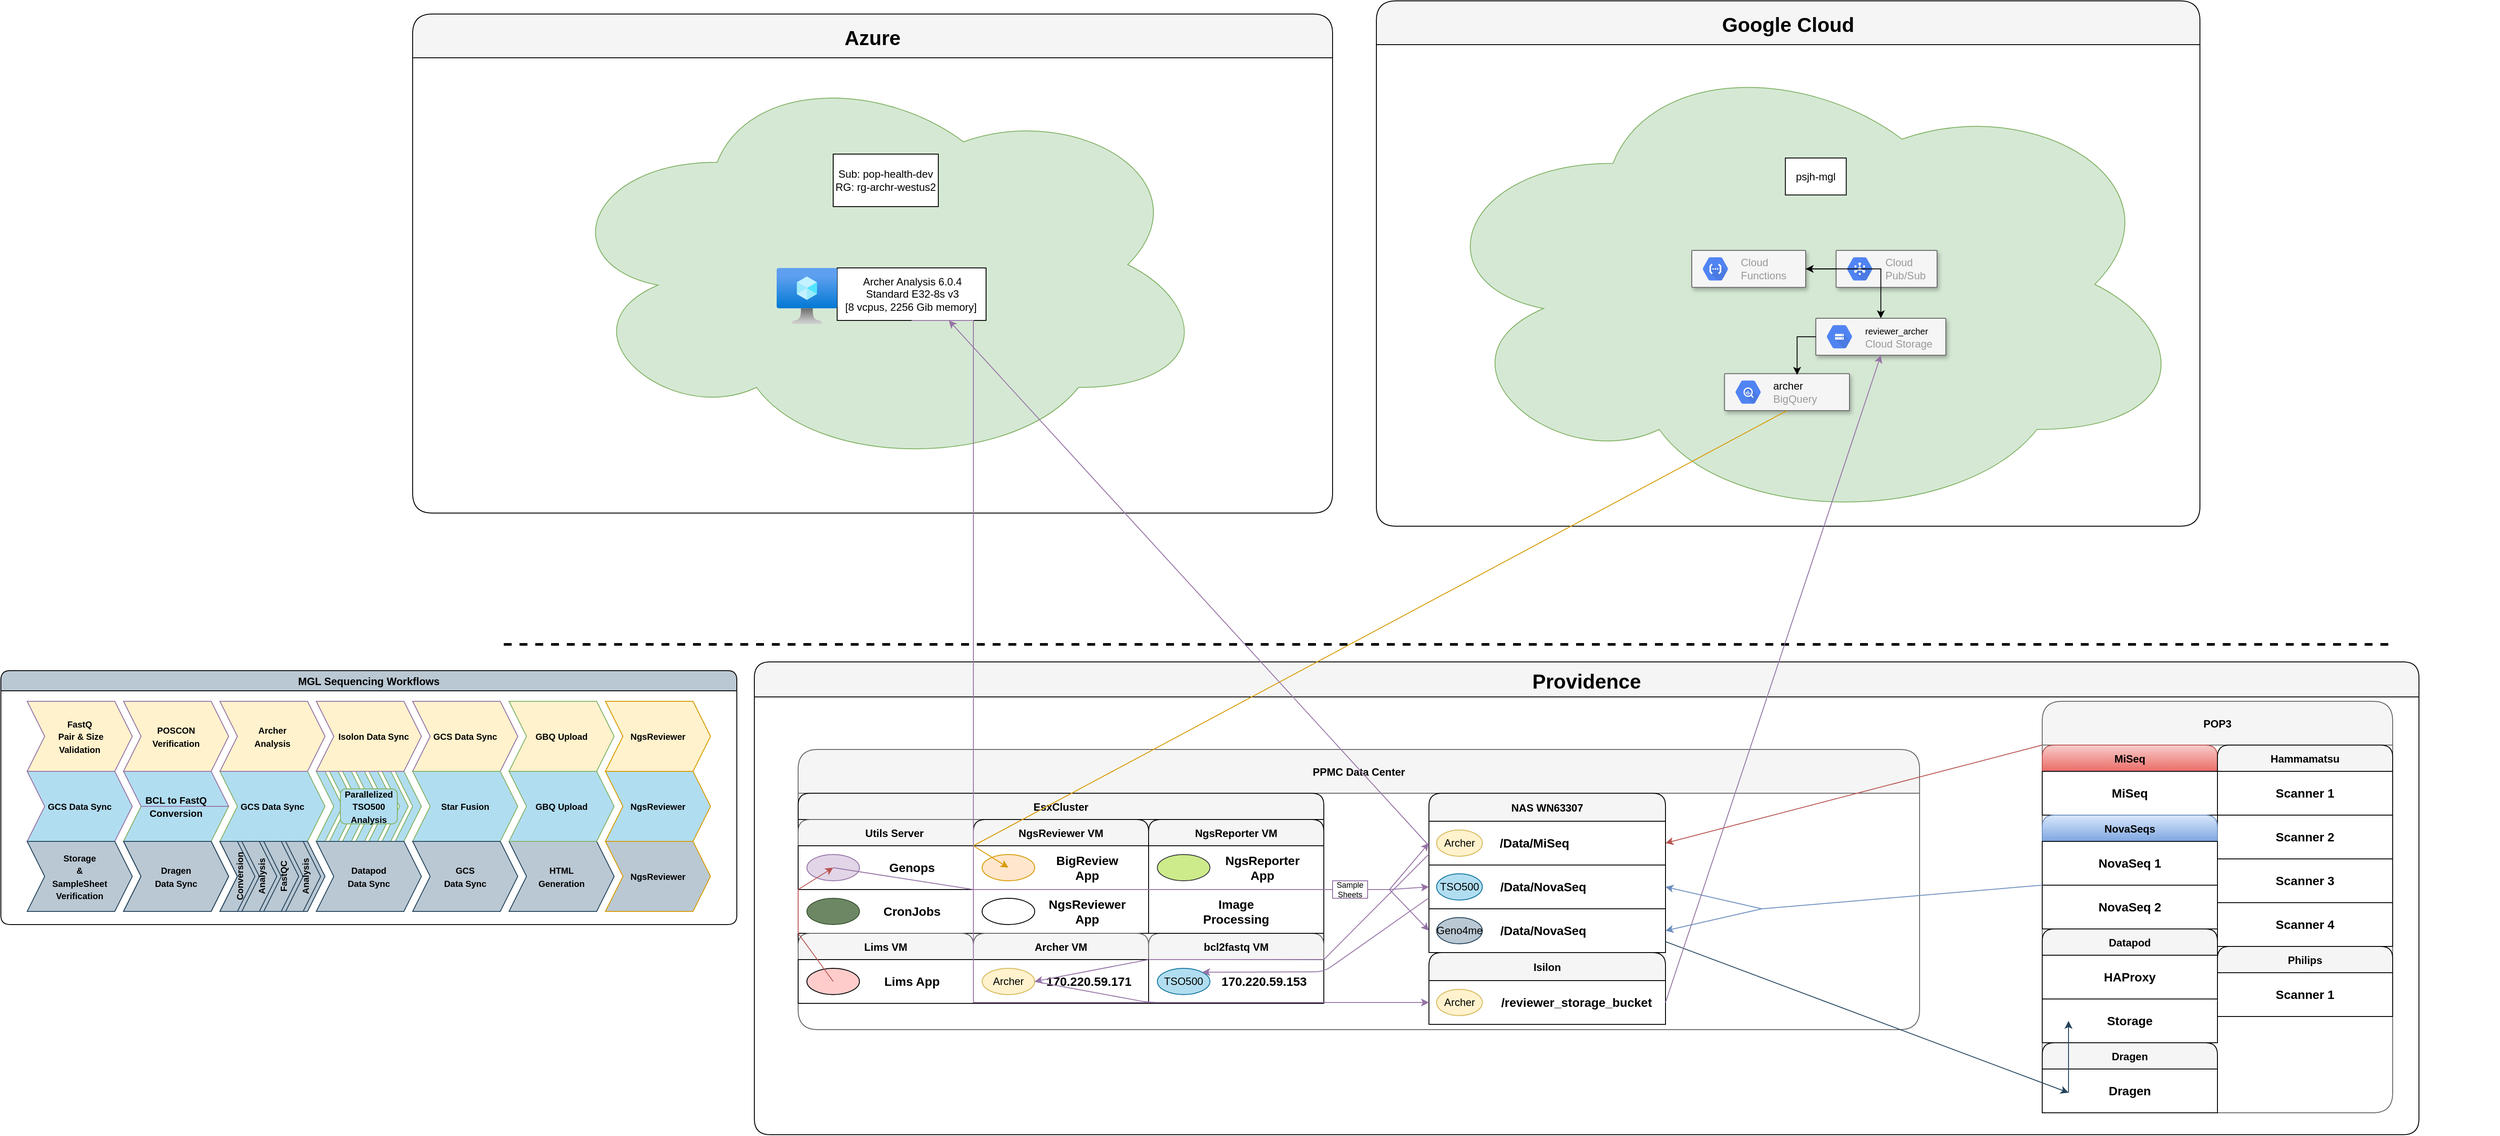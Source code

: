 <mxfile version="15.4.1" type="github"><diagram id="yPxyJZ8AM_hMuL3Unpa9" name="complex gitflow"><mxGraphModel dx="4626" dy="3058" grid="1" gridSize="10" guides="1" tooltips="1" connect="1" arrows="1" fold="1" page="1" pageScale="1" pageWidth="1100" pageHeight="850" math="0" shadow="0"><root><mxCell id="0"/><mxCell id="1" parent="0"/><mxCell id="ADxAo6VJDCDAHwZJdcY--39" value="MGL Sequencing Workflows" style="swimlane;rounded=1;strokeColor=#000000;fillColor=#BAC8D3;gradientColor=none;swimlaneLine=1;shadow=0;swimlaneFillColor=#FFFFFF;" parent="1" vertex="1"><mxGeometry x="-1720" y="-240" width="840" height="290" as="geometry"><mxRectangle x="30" y="400" width="190" height="23" as="alternateBounds"/></mxGeometry></mxCell><mxCell id="WrQY5icMR6syhaIgD9Ea-63" value="&lt;font style=&quot;font-size: 10px&quot;&gt;FastQ&lt;br&gt;&amp;nbsp;Pair &amp;amp; Size &lt;br&gt;Validation&lt;/font&gt;" style="shape=step;perimeter=stepPerimeter;whiteSpace=wrap;html=1;fixedSize=1;gradientDirection=east;fillColor=#FFF2CC;strokeColor=#9673a6;fontStyle=1" parent="ADxAo6VJDCDAHwZJdcY--39" vertex="1"><mxGeometry x="30" y="35" width="120" height="80" as="geometry"/></mxCell><mxCell id="WrQY5icMR6syhaIgD9Ea-120" value="&lt;font style=&quot;font-size: 10px&quot;&gt;GCS Data Sync&lt;/font&gt;" style="shape=step;perimeter=stepPerimeter;whiteSpace=wrap;html=1;fixedSize=1;gradientDirection=east;strokeColor=#82b366;sketch=0;rounded=0;shadow=0;fillStyle=solid;fillColor=#B1DDF0;fontStyle=1" parent="ADxAo6VJDCDAHwZJdcY--39" vertex="1"><mxGeometry x="250" y="115" width="120" height="80" as="geometry"/></mxCell><mxCell id="WrQY5icMR6syhaIgD9Ea-124" value="" style="shape=parallelogram;perimeter=parallelogramPerimeter;whiteSpace=wrap;html=1;fixedSize=1;rounded=0;shadow=0;sketch=0;strokeColor=#82B366;fillColor=#B1DDF0;gradientDirection=east;size=20;" parent="ADxAo6VJDCDAHwZJdcY--39" vertex="1"><mxGeometry x="140" y="155" width="120" height="40" as="geometry"/></mxCell><mxCell id="ADxAo6VJDCDAHwZJdcY--16" value="" style="shape=step;perimeter=stepPerimeter;whiteSpace=wrap;html=1;fixedSize=1;gradientDirection=east;strokeColor=#23445d;sketch=0;rounded=0;shadow=0;fillStyle=solid;fillColor=#bac8d3;" parent="ADxAo6VJDCDAHwZJdcY--39" vertex="1"><mxGeometry x="250" y="195" width="120" height="80" as="geometry"/></mxCell><mxCell id="ADxAo6VJDCDAHwZJdcY--23" value="" style="group" parent="ADxAo6VJDCDAHwZJdcY--39" vertex="1" connectable="0"><mxGeometry x="360" y="115" width="120" height="80" as="geometry"/></mxCell><mxCell id="WrQY5icMR6syhaIgD9Ea-125" value="" style="shape=step;perimeter=stepPerimeter;whiteSpace=wrap;html=1;fixedSize=1;gradientDirection=east;fillColor=#B1DDF0;strokeColor=#82b366;size=20;" parent="ADxAo6VJDCDAHwZJdcY--23" vertex="1"><mxGeometry x="75" width="30" height="80" as="geometry"/></mxCell><mxCell id="ADxAo6VJDCDAHwZJdcY--9" value="" style="shape=step;perimeter=stepPerimeter;whiteSpace=wrap;html=1;fixedSize=1;gradientDirection=east;fillColor=#B1DDF0;strokeColor=#82b366;size=20;" parent="ADxAo6VJDCDAHwZJdcY--23" vertex="1"><mxGeometry x="30" width="30" height="80" as="geometry"/></mxCell><mxCell id="ADxAo6VJDCDAHwZJdcY--10" value="" style="shape=step;perimeter=stepPerimeter;whiteSpace=wrap;html=1;fixedSize=1;gradientDirection=east;fillColor=#B1DDF0;strokeColor=#82b366;size=20;" parent="ADxAo6VJDCDAHwZJdcY--23" vertex="1"><mxGeometry x="45" width="30" height="80" as="geometry"/></mxCell><mxCell id="ADxAo6VJDCDAHwZJdcY--11" value="" style="shape=step;perimeter=stepPerimeter;whiteSpace=wrap;html=1;fixedSize=1;gradientDirection=east;fillColor=#B1DDF0;strokeColor=#82b366;size=20;" parent="ADxAo6VJDCDAHwZJdcY--23" vertex="1"><mxGeometry x="60" width="30" height="80" as="geometry"/></mxCell><mxCell id="ADxAo6VJDCDAHwZJdcY--12" value="" style="shape=step;perimeter=stepPerimeter;whiteSpace=wrap;html=1;fixedSize=1;gradientDirection=east;fillColor=#B1DDF0;strokeColor=#82b366;size=20;" parent="ADxAo6VJDCDAHwZJdcY--23" vertex="1"><mxGeometry x="15" width="30" height="80" as="geometry"/></mxCell><mxCell id="ADxAo6VJDCDAHwZJdcY--15" value="" style="shape=step;perimeter=stepPerimeter;whiteSpace=wrap;html=1;fixedSize=1;gradientDirection=east;fillColor=#B1DDF0;strokeColor=#82b366;size=20;" parent="ADxAo6VJDCDAHwZJdcY--23" vertex="1"><mxGeometry width="30" height="80" as="geometry"/></mxCell><mxCell id="ADxAo6VJDCDAHwZJdcY--17" value="" style="shape=step;perimeter=stepPerimeter;whiteSpace=wrap;html=1;fixedSize=1;gradientDirection=east;fillColor=#B1DDF0;strokeColor=#82b366;size=20;" parent="ADxAo6VJDCDAHwZJdcY--23" vertex="1"><mxGeometry x="90" width="30" height="80" as="geometry"/></mxCell><mxCell id="ADxAo6VJDCDAHwZJdcY--18" value="" style="rounded=1;whiteSpace=wrap;html=1;fillColor=#b1ddf0;strokeColor=#82B366;" parent="ADxAo6VJDCDAHwZJdcY--23" vertex="1"><mxGeometry x="27.5" y="20" width="65" height="40" as="geometry"/></mxCell><mxCell id="ADxAo6VJDCDAHwZJdcY--22" value="&lt;font style=&quot;font-size: 10px&quot;&gt;&lt;b&gt;Parallelized&lt;br&gt;TSO500&lt;br&gt;Analysis&lt;/b&gt;&lt;/font&gt;" style="text;html=1;strokeColor=none;fillColor=none;align=center;verticalAlign=middle;whiteSpace=wrap;rounded=0;" parent="ADxAo6VJDCDAHwZJdcY--23" vertex="1"><mxGeometry width="120" height="80" as="geometry"/></mxCell><mxCell id="ADxAo6VJDCDAHwZJdcY--24" value="" style="shape=parallelogram;perimeter=parallelogramPerimeter;whiteSpace=wrap;html=1;fixedSize=1;rounded=0;shadow=0;sketch=0;strokeColor=#9673A6;fillColor=#B1DDF0;gradientDirection=east;size=20;flipH=1;" parent="ADxAo6VJDCDAHwZJdcY--39" vertex="1"><mxGeometry x="140" y="115" width="120" height="40" as="geometry"/></mxCell><mxCell id="ADxAo6VJDCDAHwZJdcY--25" value="&lt;font style=&quot;font-size: 11px&quot;&gt;&lt;b&gt;BCL to FastQ Conversion&lt;/b&gt;&lt;/font&gt;" style="text;html=1;strokeColor=none;fillColor=none;align=center;verticalAlign=middle;whiteSpace=wrap;rounded=0;" parent="ADxAo6VJDCDAHwZJdcY--39" vertex="1"><mxGeometry x="140" y="115" width="120" height="80" as="geometry"/></mxCell><mxCell id="ADxAo6VJDCDAHwZJdcY--28" value="&lt;span style=&quot;font-size: 10px&quot;&gt;Dragen&lt;br&gt;Data Sync&lt;/span&gt;" style="shape=step;perimeter=stepPerimeter;whiteSpace=wrap;html=1;fixedSize=1;gradientDirection=east;fillColor=#bac8d3;strokeColor=#23445d;" parent="ADxAo6VJDCDAHwZJdcY--39" vertex="1"><mxGeometry x="140" y="195" width="120" height="80" as="geometry"/></mxCell><mxCell id="ADxAo6VJDCDAHwZJdcY--33" value="&lt;font style=&quot;font-size: 10px&quot;&gt;Conversion&lt;br&gt;&lt;/font&gt;" style="shape=step;perimeter=stepPerimeter;whiteSpace=wrap;html=1;fixedSize=1;gradientDirection=east;fillColor=#bac8d3;strokeColor=#23445d;horizontal=0;spacingTop=5;size=20;fontStyle=1" parent="ADxAo6VJDCDAHwZJdcY--39" vertex="1"><mxGeometry x="250" y="195" width="40" height="80" as="geometry"/></mxCell><mxCell id="ADxAo6VJDCDAHwZJdcY--34" value="&lt;font style=&quot;font-size: 10px&quot;&gt;Analysis&lt;br&gt;&lt;/font&gt;" style="shape=step;perimeter=stepPerimeter;whiteSpace=wrap;html=1;fixedSize=1;gradientDirection=east;fillColor=#bac8d3;strokeColor=#23445d;horizontal=0;spacingTop=5;fontStyle=1" parent="ADxAo6VJDCDAHwZJdcY--39" vertex="1"><mxGeometry x="275" y="195" width="40" height="80" as="geometry"/></mxCell><mxCell id="ADxAo6VJDCDAHwZJdcY--35" value="&lt;font style=&quot;font-size: 10px&quot;&gt;FastQC&lt;br&gt;&lt;/font&gt;" style="shape=step;perimeter=stepPerimeter;whiteSpace=wrap;html=1;fixedSize=1;gradientDirection=east;fillColor=#bac8d3;strokeColor=#23445d;horizontal=0;spacingTop=5;fontStyle=1" parent="ADxAo6VJDCDAHwZJdcY--39" vertex="1"><mxGeometry x="300" y="195" width="40" height="80" as="geometry"/></mxCell><mxCell id="ADxAo6VJDCDAHwZJdcY--36" value="&lt;font style=&quot;font-size: 10px&quot;&gt;Analysis&lt;br&gt;&lt;/font&gt;" style="shape=step;perimeter=stepPerimeter;whiteSpace=wrap;html=1;fixedSize=1;gradientDirection=east;fillColor=#bac8d3;strokeColor=#23445d;horizontal=0;spacingTop=5;fontStyle=1" parent="ADxAo6VJDCDAHwZJdcY--39" vertex="1"><mxGeometry x="325" y="195" width="40" height="80" as="geometry"/></mxCell><mxCell id="ADxAo6VJDCDAHwZJdcY--184" value="&lt;font style=&quot;font-size: 10px&quot;&gt;GCS Data Sync&lt;/font&gt;" style="shape=step;perimeter=stepPerimeter;whiteSpace=wrap;html=1;fixedSize=1;gradientDirection=east;fillColor=#FFF2CC;strokeColor=#9673a6;fontStyle=1" parent="ADxAo6VJDCDAHwZJdcY--39" vertex="1"><mxGeometry x="470" y="35" width="120" height="80" as="geometry"/></mxCell><mxCell id="ADxAo6VJDCDAHwZJdcY--187" value="&lt;span style=&quot;font-size: 10px&quot;&gt;NgsReviewer&lt;/span&gt;" style="shape=step;perimeter=stepPerimeter;whiteSpace=wrap;html=1;fixedSize=1;gradientDirection=east;fillColor=#B1DDF0;strokeColor=#d79b00;fontStyle=1" parent="ADxAo6VJDCDAHwZJdcY--39" vertex="1"><mxGeometry x="690" y="115" width="120" height="80" as="geometry"/></mxCell><mxCell id="ADxAo6VJDCDAHwZJdcY--188" value="&lt;font style=&quot;font-size: 10px&quot;&gt;NgsReviewer&lt;br&gt;&lt;/font&gt;" style="shape=step;perimeter=stepPerimeter;whiteSpace=wrap;html=1;fixedSize=1;gradientDirection=east;fillColor=#BAC8D3;strokeColor=#d79b00;fontStyle=1" parent="ADxAo6VJDCDAHwZJdcY--39" vertex="1"><mxGeometry x="690" y="195" width="120" height="80" as="geometry"/></mxCell><mxCell id="ADxAo6VJDCDAHwZJdcY--189" value="&lt;font style=&quot;font-size: 10px&quot;&gt;HTML&lt;br&gt;Generation&lt;br&gt;&lt;/font&gt;" style="shape=step;perimeter=stepPerimeter;whiteSpace=wrap;html=1;fixedSize=1;gradientDirection=east;fillColor=#bac8d3;strokeColor=#23445d;fontStyle=1" parent="ADxAo6VJDCDAHwZJdcY--39" vertex="1"><mxGeometry x="580" y="195" width="120" height="80" as="geometry"/></mxCell><mxCell id="ADxAo6VJDCDAHwZJdcY--190" value="&lt;font style=&quot;font-size: 10px&quot;&gt;GBQ Upload&lt;/font&gt;" style="shape=step;perimeter=stepPerimeter;whiteSpace=wrap;html=1;fixedSize=1;gradientDirection=east;fillColor=#B1DDF0;strokeColor=#82b366;fontStyle=1" parent="ADxAo6VJDCDAHwZJdcY--39" vertex="1"><mxGeometry x="580" y="115" width="120" height="80" as="geometry"/></mxCell><mxCell id="ADxAo6VJDCDAHwZJdcY--191" value="&lt;font style=&quot;font-size: 10px&quot;&gt;Star Fusion&lt;/font&gt;" style="shape=step;perimeter=stepPerimeter;whiteSpace=wrap;html=1;fixedSize=1;gradientDirection=east;fillColor=#B1DDF0;strokeColor=#82b366;fontStyle=1" parent="ADxAo6VJDCDAHwZJdcY--39" vertex="1"><mxGeometry x="470" y="115" width="120" height="80" as="geometry"/></mxCell><mxCell id="ADxAo6VJDCDAHwZJdcY--192" value="&lt;font style=&quot;font-size: 10px&quot;&gt;GCS&lt;br&gt;Data Sync&lt;br&gt;&lt;/font&gt;" style="shape=step;perimeter=stepPerimeter;whiteSpace=wrap;html=1;fixedSize=1;gradientDirection=east;fillColor=#bac8d3;strokeColor=#23445d;fontStyle=1" parent="ADxAo6VJDCDAHwZJdcY--39" vertex="1"><mxGeometry x="470" y="195" width="120" height="80" as="geometry"/></mxCell><mxCell id="ADxAo6VJDCDAHwZJdcY--193" value="&lt;font style=&quot;font-size: 10px&quot;&gt;Datapod&lt;br&gt;Data Sync&lt;/font&gt;" style="shape=step;perimeter=stepPerimeter;whiteSpace=wrap;html=1;fixedSize=1;gradientDirection=east;fillColor=#bac8d3;strokeColor=#23445d;fontStyle=1" parent="ADxAo6VJDCDAHwZJdcY--39" vertex="1"><mxGeometry x="360" y="195" width="120" height="80" as="geometry"/></mxCell><mxCell id="ADxAo6VJDCDAHwZJdcY--194" value="&lt;span style=&quot;font-size: 10px&quot;&gt;Dragen&lt;br&gt;Data Sync&lt;/span&gt;" style="shape=step;perimeter=stepPerimeter;whiteSpace=wrap;html=1;fixedSize=1;gradientDirection=east;fillColor=#bac8d3;strokeColor=#23445d;fontStyle=1" parent="ADxAo6VJDCDAHwZJdcY--39" vertex="1"><mxGeometry x="140" y="195" width="120" height="80" as="geometry"/></mxCell><mxCell id="ADxAo6VJDCDAHwZJdcY--196" value="&lt;span style=&quot;font-size: 10px&quot;&gt;GCS Data Sync&lt;/span&gt;" style="shape=step;perimeter=stepPerimeter;whiteSpace=wrap;html=1;fixedSize=1;gradientDirection=east;fillColor=#B1DDF0;strokeColor=#9673a6;fontStyle=1" parent="ADxAo6VJDCDAHwZJdcY--39" vertex="1"><mxGeometry x="30" y="115" width="120" height="80" as="geometry"/></mxCell><mxCell id="ADxAo6VJDCDAHwZJdcY--195" value="&lt;font style=&quot;font-size: 10px&quot;&gt;Storage&lt;br&gt;&amp;amp;&lt;br&gt;SampleSheet&lt;br&gt;Verification&lt;/font&gt;" style="shape=step;perimeter=stepPerimeter;whiteSpace=wrap;html=1;fixedSize=1;gradientDirection=east;fillColor=#bac8d3;strokeColor=#23445d;fontStyle=1" parent="ADxAo6VJDCDAHwZJdcY--39" vertex="1"><mxGeometry x="30" y="195" width="120" height="80" as="geometry"/></mxCell><mxCell id="ADxAo6VJDCDAHwZJdcY--186" value="&lt;span style=&quot;font-size: 10px&quot;&gt;NgsReviewer&lt;/span&gt;" style="shape=step;perimeter=stepPerimeter;whiteSpace=wrap;html=1;fixedSize=1;gradientDirection=east;fillColor=#FFF2CC;strokeColor=#d79b00;fontStyle=1" parent="ADxAo6VJDCDAHwZJdcY--39" vertex="1"><mxGeometry x="690" y="35" width="120" height="80" as="geometry"/></mxCell><mxCell id="ADxAo6VJDCDAHwZJdcY--181" value="&lt;font style=&quot;font-size: 10px&quot;&gt;POSCON &lt;br&gt;Verification&lt;/font&gt;" style="shape=step;perimeter=stepPerimeter;whiteSpace=wrap;html=1;fixedSize=1;gradientDirection=east;fillColor=#FFF2CC;strokeColor=#9673a6;fontStyle=1" parent="ADxAo6VJDCDAHwZJdcY--39" vertex="1"><mxGeometry x="140" y="35" width="120" height="80" as="geometry"/></mxCell><mxCell id="ADxAo6VJDCDAHwZJdcY--182" value="&lt;font style=&quot;font-size: 10px&quot;&gt;Archer &lt;br&gt;Analysis&lt;br&gt;&lt;/font&gt;" style="shape=step;perimeter=stepPerimeter;whiteSpace=wrap;html=1;fixedSize=1;gradientDirection=east;fillColor=#FFF2CC;strokeColor=#9673a6;fontStyle=1" parent="ADxAo6VJDCDAHwZJdcY--39" vertex="1"><mxGeometry x="250" y="35" width="120" height="80" as="geometry"/></mxCell><mxCell id="ADxAo6VJDCDAHwZJdcY--183" value="&lt;font style=&quot;font-size: 10px&quot;&gt;&amp;nbsp; &amp;nbsp; Isolon Data Sync&lt;/font&gt;" style="shape=step;perimeter=stepPerimeter;whiteSpace=wrap;html=1;fixedSize=1;gradientDirection=east;fillColor=#FFF2CC;strokeColor=#9673a6;fontStyle=1" parent="ADxAo6VJDCDAHwZJdcY--39" vertex="1"><mxGeometry x="360" y="35" width="120" height="80" as="geometry"/></mxCell><mxCell id="ADxAo6VJDCDAHwZJdcY--185" value="&lt;font style=&quot;font-size: 10px&quot;&gt;GBQ Upload&lt;/font&gt;" style="shape=step;perimeter=stepPerimeter;whiteSpace=wrap;html=1;fixedSize=1;gradientDirection=east;fillColor=#FFF2CC;strokeColor=#82b366;fontStyle=1" parent="ADxAo6VJDCDAHwZJdcY--39" vertex="1"><mxGeometry x="580" y="35" width="120" height="80" as="geometry"/></mxCell><mxCell id="ADxAo6VJDCDAHwZJdcY--137" value="" style="endArrow=none;dashed=1;html=1;strokeWidth=3;" parent="1" edge="1"><mxGeometry width="50" height="50" relative="1" as="geometry"><mxPoint x="1005" y="-270" as="sourcePoint"/><mxPoint x="-1155" y="-270" as="targetPoint"/></mxGeometry></mxCell><mxCell id="ADxAo6VJDCDAHwZJdcY--486" value="Google Cloud" style="swimlane;rounded=1;shadow=0;fontSize=23;strokeColor=#000000;strokeWidth=1;fillColor=#F5F5F5;gradientColor=none;swimlaneFillColor=default;startSize=50;" parent="1" vertex="1"><mxGeometry x="-150" y="-1005" width="940" height="600" as="geometry"><mxRectangle x="-1150" y="-1420" width="90" height="23" as="alternateBounds"/></mxGeometry></mxCell><mxCell id="ADxAo6VJDCDAHwZJdcY--481" value="" style="shape=waypoint;sketch=0;fillStyle=solid;size=6;pointerEvents=1;points=[];fillColor=none;resizable=0;rotatable=0;perimeter=centerPerimeter;snapToPoint=1;rounded=1;shadow=0;fontSize=9;strokeColor=#000000;strokeWidth=1;opacity=0;" parent="ADxAo6VJDCDAHwZJdcY--486" vertex="1"><mxGeometry x="1241" y="820" width="40" height="40" as="geometry"/></mxCell><mxCell id="yWk265zMaQrSM_9iUtJS-21" value="" style="group" vertex="1" connectable="0" parent="ADxAo6VJDCDAHwZJdcY--486"><mxGeometry x="50" y="47.5" width="880" height="552.5" as="geometry"/></mxCell><mxCell id="WrQY5icMR6syhaIgD9Ea-97" value="" style="ellipse;shape=cloud;whiteSpace=wrap;html=1;gradientDirection=east;strokeColor=#82b366;fillColor=#d5e8d4;" parent="yWk265zMaQrSM_9iUtJS-21" vertex="1"><mxGeometry width="880" height="552.5" as="geometry"/></mxCell><mxCell id="WrQY5icMR6syhaIgD9Ea-105" value="" style="strokeColor=#666666;shadow=1;strokeWidth=1;rounded=1;absoluteArcSize=1;arcSize=2;gradientDirection=east;fillColor=#f5f5f5;fontColor=#333333;" parent="yWk265zMaQrSM_9iUtJS-21" vertex="1"><mxGeometry x="347.37" y="378.3" width="142.63" height="42.23" as="geometry"/></mxCell><mxCell id="WrQY5icMR6syhaIgD9Ea-106" value="&lt;font color=&quot;#000000&quot;&gt;archer&lt;/font&gt;&lt;br&gt;BigQuery" style="dashed=0;connectable=0;html=1;fillColor=#5184F3;strokeColor=none;shape=mxgraph.gcp2.hexIcon;prIcon=bigquery;part=1;labelPosition=right;verticalLabelPosition=middle;align=left;verticalAlign=middle;spacingLeft=5;fontColor=#999999;fontSize=12;" parent="WrQY5icMR6syhaIgD9Ea-105" vertex="1"><mxGeometry y="0.5" width="44" height="39" relative="1" as="geometry"><mxPoint x="5" y="-19.5" as="offset"/></mxGeometry></mxCell><mxCell id="WrQY5icMR6syhaIgD9Ea-107" value="" style="strokeColor=#666666;shadow=1;strokeWidth=1;rounded=1;absoluteArcSize=1;arcSize=2;gradientDirection=east;fillColor=#f5f5f5;fontColor=#333333;" parent="yWk265zMaQrSM_9iUtJS-21" vertex="1"><mxGeometry x="310" y="237.54" width="130" height="42.23" as="geometry"/></mxCell><mxCell id="WrQY5icMR6syhaIgD9Ea-108" value="Cloud&#10;Functions" style="dashed=0;connectable=0;html=1;fillColor=#5184F3;strokeColor=none;shape=mxgraph.gcp2.hexIcon;prIcon=cloud_functions;part=1;labelPosition=right;verticalLabelPosition=middle;align=left;verticalAlign=middle;spacingLeft=5;fontColor=#999999;fontSize=12;" parent="WrQY5icMR6syhaIgD9Ea-107" vertex="1"><mxGeometry y="0.5" width="44" height="39" relative="1" as="geometry"><mxPoint x="5" y="-19.5" as="offset"/></mxGeometry></mxCell><mxCell id="ADxAo6VJDCDAHwZJdcY--43" value="" style="strokeColor=#666666;shadow=1;strokeWidth=1;rounded=1;absoluteArcSize=1;arcSize=2;fillColor=#F5F5F5;gradientColor=none;" parent="yWk265zMaQrSM_9iUtJS-21" vertex="1"><mxGeometry x="474.74" y="237.54" width="115.26" height="42.23" as="geometry"/></mxCell><mxCell id="ADxAo6VJDCDAHwZJdcY--44" value="Cloud&#10;Pub/Sub" style="sketch=0;dashed=0;connectable=0;html=1;fillColor=#5184F3;strokeColor=none;shape=mxgraph.gcp2.hexIcon;prIcon=cloud_pubsub;part=1;labelPosition=right;verticalLabelPosition=middle;align=left;verticalAlign=middle;spacingLeft=5;fontColor=#999999;fontSize=12;" parent="ADxAo6VJDCDAHwZJdcY--43" vertex="1"><mxGeometry y="0.5" width="44" height="39" relative="1" as="geometry"><mxPoint x="5" y="-19.5" as="offset"/></mxGeometry></mxCell><mxCell id="ADxAo6VJDCDAHwZJdcY--97" value="psjh-mgl" style="rounded=0;whiteSpace=wrap;html=1;shadow=0;" parent="yWk265zMaQrSM_9iUtJS-21" vertex="1"><mxGeometry x="416.842" y="131.967" width="69.474" height="42.229" as="geometry"/></mxCell><mxCell id="WrQY5icMR6syhaIgD9Ea-103" value="" style="strokeColor=#666666;shadow=1;strokeWidth=1;rounded=1;absoluteArcSize=1;arcSize=2;gradientDirection=east;fillColor=#f5f5f5;fontColor=#333333;" parent="yWk265zMaQrSM_9iUtJS-21" vertex="1"><mxGeometry x="451.58" y="314.96" width="148.42" height="42.23" as="geometry"/></mxCell><mxCell id="WrQY5icMR6syhaIgD9Ea-104" value="&lt;font style=&quot;font-size: 10px&quot;&gt;&lt;font color=&quot;#000000&quot; style=&quot;font-size: 10px&quot;&gt;reviewer_archer&lt;/font&gt;&lt;br&gt;&lt;/font&gt;Cloud Storage" style="dashed=0;connectable=0;html=1;fillColor=#5184F3;strokeColor=none;shape=mxgraph.gcp2.hexIcon;prIcon=cloud_storage;part=1;labelPosition=right;verticalLabelPosition=middle;align=left;verticalAlign=middle;spacingLeft=5;fontColor=#999999;fontSize=12;" parent="WrQY5icMR6syhaIgD9Ea-103" vertex="1"><mxGeometry y="0.5" width="44" height="39" relative="1" as="geometry"><mxPoint x="5" y="-19.5" as="offset"/></mxGeometry></mxCell><mxCell id="ADxAo6VJDCDAHwZJdcY--48" value="" style="endArrow=classic;html=1;exitX=0;exitY=0.5;exitDx=0;exitDy=0;entryX=1;entryY=0.5;entryDx=0;entryDy=0;fillColor=#e1d5e7;strokeColor=#000000;" parent="yWk265zMaQrSM_9iUtJS-21" source="ADxAo6VJDCDAHwZJdcY--43" target="WrQY5icMR6syhaIgD9Ea-107" edge="1"><mxGeometry width="50" height="50" relative="1" as="geometry"><mxPoint x="764.211" y="710.86" as="sourcePoint"/><mxPoint x="793.158" y="675.669" as="targetPoint"/></mxGeometry></mxCell><mxCell id="ADxAo6VJDCDAHwZJdcY--46" style="edgeStyle=orthogonalEdgeStyle;rounded=0;orthogonalLoop=1;jettySize=auto;html=1;entryX=0.581;entryY=0.031;entryDx=0;entryDy=0;entryPerimeter=0;exitX=0;exitY=0.5;exitDx=0;exitDy=0;" parent="yWk265zMaQrSM_9iUtJS-21" source="WrQY5icMR6syhaIgD9Ea-103" target="WrQY5icMR6syhaIgD9Ea-105" edge="1"><mxGeometry relative="1" as="geometry"><mxPoint x="688.947" y="513.79" as="targetPoint"/></mxGeometry></mxCell><mxCell id="ADxAo6VJDCDAHwZJdcY--45" style="edgeStyle=orthogonalEdgeStyle;rounded=0;orthogonalLoop=1;jettySize=auto;html=1;entryX=0.5;entryY=0;entryDx=0;entryDy=0;" parent="yWk265zMaQrSM_9iUtJS-21" source="WrQY5icMR6syhaIgD9Ea-107" target="WrQY5icMR6syhaIgD9Ea-103" edge="1"><mxGeometry relative="1" as="geometry"/></mxCell><mxCell id="ADxAo6VJDCDAHwZJdcY--487" value="Providence" style="swimlane;rounded=1;shadow=0;fontSize=23;strokeColor=#000000;strokeWidth=1;fillColor=#F5F5F5;gradientColor=none;swimlaneFillColor=default;startSize=40;" parent="1" vertex="1"><mxGeometry x="-860" y="-250" width="1900" height="540" as="geometry"><mxRectangle x="-1040" y="-230" width="110" height="23" as="alternateBounds"/></mxGeometry></mxCell><mxCell id="ADxAo6VJDCDAHwZJdcY--169" value="PPMC Data Center" style="swimlane;rounded=1;shadow=0;strokeColor=#666666;fillColor=#F5F5F5;gradientColor=none;startSize=50;swimlaneFillColor=default;" parent="ADxAo6VJDCDAHwZJdcY--487" vertex="1"><mxGeometry x="50" y="100" width="1280" height="320" as="geometry"><mxRectangle x="-2060" y="100" width="130" height="23" as="alternateBounds"/></mxGeometry></mxCell><mxCell id="ADxAo6VJDCDAHwZJdcY--201" value="EsxCluster" style="swimlane;rounded=1;shadow=0;startSize=30;fillColor=#F5F5F5;swimlaneFillColor=default;" parent="ADxAo6VJDCDAHwZJdcY--169" vertex="1"><mxGeometry y="50" width="600" height="240" as="geometry"><mxRectangle y="50" width="100" height="30" as="alternateBounds"/></mxGeometry></mxCell><mxCell id="ADxAo6VJDCDAHwZJdcY--212" value="Utils Server" style="swimlane;rounded=1;shadow=0;strokeColor=#666666;fillColor=#F5F5F5;gradientColor=none;startSize=30;" parent="ADxAo6VJDCDAHwZJdcY--201" vertex="1"><mxGeometry y="30" width="220" height="130" as="geometry"><mxRectangle y="30" width="70" height="30" as="alternateBounds"/></mxGeometry></mxCell><mxCell id="ADxAo6VJDCDAHwZJdcY--222" value="" style="group" parent="ADxAo6VJDCDAHwZJdcY--212" vertex="1" connectable="0"><mxGeometry y="30" width="200" height="100" as="geometry"/></mxCell><mxCell id="ADxAo6VJDCDAHwZJdcY--217" value="" style="group" parent="ADxAo6VJDCDAHwZJdcY--222" vertex="1" connectable="0"><mxGeometry width="200" height="50" as="geometry"/></mxCell><mxCell id="ADxAo6VJDCDAHwZJdcY--213" value="" style="rounded=0;whiteSpace=wrap;html=1;" parent="ADxAo6VJDCDAHwZJdcY--217" vertex="1"><mxGeometry width="200" height="50" as="geometry"/></mxCell><mxCell id="ADxAo6VJDCDAHwZJdcY--214" value="" style="ellipse;whiteSpace=wrap;html=1;gradientDirection=east;fillColor=#e1d5e7;strokeColor=#9673a6;" parent="ADxAo6VJDCDAHwZJdcY--217" vertex="1"><mxGeometry x="10" y="10" width="60" height="30" as="geometry"/></mxCell><mxCell id="ADxAo6VJDCDAHwZJdcY--215" value="&lt;b&gt;&lt;font style=&quot;font-size: 14px&quot;&gt;Genops&lt;/font&gt;&lt;/b&gt;" style="text;html=1;strokeColor=none;fillColor=none;align=center;verticalAlign=middle;whiteSpace=wrap;rounded=0;" parent="ADxAo6VJDCDAHwZJdcY--217" vertex="1"><mxGeometry x="80" y="15" width="100" height="20" as="geometry"/></mxCell><mxCell id="ADxAo6VJDCDAHwZJdcY--448" value="" style="shape=waypoint;sketch=0;fillStyle=solid;size=6;pointerEvents=1;points=[];fillColor=none;resizable=0;rotatable=0;perimeter=centerPerimeter;snapToPoint=1;rounded=1;shadow=0;strokeColor=#000000;opacity=0;" parent="ADxAo6VJDCDAHwZJdcY--217" vertex="1"><mxGeometry x="20" y="5" width="40" height="40" as="geometry"/></mxCell><mxCell id="ADxAo6VJDCDAHwZJdcY--218" value="" style="group" parent="ADxAo6VJDCDAHwZJdcY--222" vertex="1" connectable="0"><mxGeometry y="50" width="200" height="50" as="geometry"/></mxCell><mxCell id="ADxAo6VJDCDAHwZJdcY--219" value="" style="rounded=0;whiteSpace=wrap;html=1;" parent="ADxAo6VJDCDAHwZJdcY--218" vertex="1"><mxGeometry width="200" height="50" as="geometry"/></mxCell><mxCell id="ADxAo6VJDCDAHwZJdcY--220" value="" style="ellipse;whiteSpace=wrap;html=1;gradientDirection=east;fillColor=#6d8764;strokeColor=#3A5431;fontColor=#ffffff;" parent="ADxAo6VJDCDAHwZJdcY--218" vertex="1"><mxGeometry x="10" y="10" width="60" height="30" as="geometry"/></mxCell><mxCell id="ADxAo6VJDCDAHwZJdcY--221" value="&lt;b&gt;&lt;font style=&quot;font-size: 14px&quot;&gt;CronJobs&lt;/font&gt;&lt;/b&gt;" style="text;html=1;strokeColor=none;fillColor=none;align=center;verticalAlign=middle;whiteSpace=wrap;rounded=0;" parent="ADxAo6VJDCDAHwZJdcY--218" vertex="1"><mxGeometry x="80" y="15" width="100" height="20" as="geometry"/></mxCell><mxCell id="ADxAo6VJDCDAHwZJdcY--495" value="" style="endArrow=none;html=1;fontSize=9;strokeColor=#b85450;strokeWidth=1;exitX=0;exitY=1;exitDx=0;exitDy=0;entryX=0;entryY=0;entryDx=0;entryDy=0;endFill=0;fillColor=#f8cecc;" parent="ADxAo6VJDCDAHwZJdcY--218" source="ADxAo6VJDCDAHwZJdcY--219" target="ADxAo6VJDCDAHwZJdcY--219" edge="1"><mxGeometry width="50" height="50" relative="1" as="geometry"><mxPoint x="-100" y="50" as="sourcePoint"/><mxPoint x="-50" as="targetPoint"/></mxGeometry></mxCell><mxCell id="ADxAo6VJDCDAHwZJdcY--496" value="" style="endArrow=classic;html=1;fontSize=9;strokeColor=#b85450;strokeWidth=1;exitX=0;exitY=0;exitDx=0;exitDy=0;entryX=0.47;entryY=0.426;entryDx=0;entryDy=0;entryPerimeter=0;fillColor=#f8cecc;" parent="ADxAo6VJDCDAHwZJdcY--222" source="ADxAo6VJDCDAHwZJdcY--219" target="ADxAo6VJDCDAHwZJdcY--448" edge="1"><mxGeometry width="50" height="50" relative="1" as="geometry"><mxPoint x="-120" y="130" as="sourcePoint"/><mxPoint x="-70" y="80" as="targetPoint"/></mxGeometry></mxCell><mxCell id="ADxAo6VJDCDAHwZJdcY--458" value="" style="shape=waypoint;sketch=0;fillStyle=solid;size=6;pointerEvents=1;points=[];fillColor=none;resizable=0;rotatable=0;perimeter=centerPerimeter;snapToPoint=1;rounded=1;shadow=0;fontSize=9;strokeColor=#000000;opacity=0;" parent="ADxAo6VJDCDAHwZJdcY--212" vertex="1"><mxGeometry x="180" y="10" width="40" height="40" as="geometry"/></mxCell><mxCell id="ADxAo6VJDCDAHwZJdcY--224" value="NgsReviewer VM" style="swimlane;rounded=1;shadow=0;startSize=30;fillColor=#F5F5F5;" parent="ADxAo6VJDCDAHwZJdcY--201" vertex="1"><mxGeometry x="200" y="30" width="200" height="130" as="geometry"><mxRectangle x="200" y="30" width="70" height="30" as="alternateBounds"/></mxGeometry></mxCell><mxCell id="ADxAo6VJDCDAHwZJdcY--225" value="" style="group;fillColor=#ffe6cc;strokeColor=#d79b00;" parent="ADxAo6VJDCDAHwZJdcY--224" vertex="1" connectable="0"><mxGeometry y="30" width="200" height="100" as="geometry"/></mxCell><mxCell id="ADxAo6VJDCDAHwZJdcY--226" value="" style="group" parent="ADxAo6VJDCDAHwZJdcY--225" vertex="1" connectable="0"><mxGeometry width="200" height="50" as="geometry"/></mxCell><mxCell id="ADxAo6VJDCDAHwZJdcY--227" value="" style="rounded=0;whiteSpace=wrap;html=1;" parent="ADxAo6VJDCDAHwZJdcY--226" vertex="1"><mxGeometry width="200" height="50" as="geometry"/></mxCell><mxCell id="ADxAo6VJDCDAHwZJdcY--228" value="" style="ellipse;whiteSpace=wrap;html=1;gradientDirection=east;fillColor=#ffe6cc;strokeColor=#d79b00;" parent="ADxAo6VJDCDAHwZJdcY--226" vertex="1"><mxGeometry x="10" y="10" width="60" height="30" as="geometry"/></mxCell><mxCell id="ADxAo6VJDCDAHwZJdcY--229" value="&lt;b&gt;&lt;font style=&quot;font-size: 14px&quot;&gt;BigReview App&lt;/font&gt;&lt;/b&gt;" style="text;html=1;strokeColor=none;fillColor=none;align=center;verticalAlign=middle;whiteSpace=wrap;rounded=0;" parent="ADxAo6VJDCDAHwZJdcY--226" vertex="1"><mxGeometry x="80" y="15" width="100" height="20" as="geometry"/></mxCell><mxCell id="ADxAo6VJDCDAHwZJdcY--444" value="" style="shape=waypoint;sketch=0;fillStyle=solid;size=6;pointerEvents=1;points=[];fillColor=none;resizable=0;rotatable=0;perimeter=centerPerimeter;snapToPoint=1;rounded=1;shadow=0;strokeColor=#000000;opacity=0;" parent="ADxAo6VJDCDAHwZJdcY--226" vertex="1"><mxGeometry x="20" y="5" width="40" height="40" as="geometry"/></mxCell><mxCell id="ADxAo6VJDCDAHwZJdcY--459" value="" style="endArrow=classic;html=1;fontSize=9;strokeWidth=1;entryX=0.39;entryY=0.519;entryDx=0;entryDy=0;entryPerimeter=0;fillColor=#ffe6cc;strokeColor=#d79b00;exitX=0;exitY=0;exitDx=0;exitDy=0;" parent="ADxAo6VJDCDAHwZJdcY--226" source="ADxAo6VJDCDAHwZJdcY--227" target="ADxAo6VJDCDAHwZJdcY--444" edge="1"><mxGeometry width="50" height="50" relative="1" as="geometry"><mxPoint x="10" as="sourcePoint"/><mxPoint x="-20" y="-170" as="targetPoint"/></mxGeometry></mxCell><mxCell id="ADxAo6VJDCDAHwZJdcY--230" value="" style="group" parent="ADxAo6VJDCDAHwZJdcY--225" vertex="1" connectable="0"><mxGeometry y="50" width="200" height="50" as="geometry"/></mxCell><mxCell id="ADxAo6VJDCDAHwZJdcY--231" value="" style="rounded=0;whiteSpace=wrap;html=1;" parent="ADxAo6VJDCDAHwZJdcY--230" vertex="1"><mxGeometry width="200" height="50" as="geometry"/></mxCell><mxCell id="ADxAo6VJDCDAHwZJdcY--232" value="" style="ellipse;whiteSpace=wrap;html=1;gradientDirection=east;" parent="ADxAo6VJDCDAHwZJdcY--230" vertex="1"><mxGeometry x="10" y="10" width="60" height="30" as="geometry"/></mxCell><mxCell id="ADxAo6VJDCDAHwZJdcY--233" value="&lt;b&gt;&lt;font style=&quot;font-size: 14px&quot;&gt;NgsReviewer App&lt;/font&gt;&lt;/b&gt;" style="text;html=1;strokeColor=none;fillColor=none;align=center;verticalAlign=middle;whiteSpace=wrap;rounded=0;" parent="ADxAo6VJDCDAHwZJdcY--230" vertex="1"><mxGeometry x="80" y="15" width="100" height="20" as="geometry"/></mxCell><mxCell id="ADxAo6VJDCDAHwZJdcY--202" value="Archer VM" style="swimlane;rounded=1;shadow=0;strokeColor=#666666;fillColor=#F5F5F5;gradientColor=none;startSize=30;" parent="ADxAo6VJDCDAHwZJdcY--201" vertex="1"><mxGeometry x="200" y="160" width="200" height="75" as="geometry"><mxRectangle x="200" y="160" width="70" height="30" as="alternateBounds"/></mxGeometry></mxCell><mxCell id="ADxAo6VJDCDAHwZJdcY--203" value="" style="rounded=0;whiteSpace=wrap;html=1;" parent="ADxAo6VJDCDAHwZJdcY--202" vertex="1"><mxGeometry y="30" width="200" height="50" as="geometry"/></mxCell><mxCell id="ADxAo6VJDCDAHwZJdcY--205" value="Archer" style="ellipse;whiteSpace=wrap;html=1;gradientDirection=east;fillColor=#fff2cc;strokeColor=#d6b656;" parent="ADxAo6VJDCDAHwZJdcY--202" vertex="1"><mxGeometry x="10" y="40" width="60" height="30" as="geometry"/></mxCell><mxCell id="ADxAo6VJDCDAHwZJdcY--161" value="&lt;b&gt;&lt;font style=&quot;font-size: 14px&quot;&gt;&amp;nbsp;170.220.59.171&lt;/font&gt;&lt;/b&gt;" style="text;html=1;strokeColor=none;fillColor=none;align=center;verticalAlign=middle;whiteSpace=wrap;rounded=0;" parent="ADxAo6VJDCDAHwZJdcY--202" vertex="1"><mxGeometry x="80" y="45" width="100" height="20" as="geometry"/></mxCell><mxCell id="ADxAo6VJDCDAHwZJdcY--477" value="" style="endArrow=classic;html=1;fontSize=9;strokeWidth=1;exitX=1;exitY=0;exitDx=0;exitDy=0;entryX=1;entryY=0.5;entryDx=0;entryDy=0;fillColor=#e1d5e7;strokeColor=#9673a6;endFill=1;" parent="ADxAo6VJDCDAHwZJdcY--202" source="ADxAo6VJDCDAHwZJdcY--203" target="ADxAo6VJDCDAHwZJdcY--205" edge="1"><mxGeometry width="50" height="50" relative="1" as="geometry"><mxPoint x="100" y="180" as="sourcePoint"/><mxPoint x="150" y="130" as="targetPoint"/></mxGeometry></mxCell><mxCell id="ADxAo6VJDCDAHwZJdcY--264" value="Lims VM" style="swimlane;rounded=1;shadow=0;strokeColor=#666666;fillColor=#F5F5F5;gradientColor=none;startSize=30;" parent="ADxAo6VJDCDAHwZJdcY--201" vertex="1"><mxGeometry y="160" width="200" height="75" as="geometry"><mxRectangle y="160" width="70" height="30" as="alternateBounds"/></mxGeometry></mxCell><mxCell id="ADxAo6VJDCDAHwZJdcY--265" value="" style="rounded=0;whiteSpace=wrap;html=1;" parent="ADxAo6VJDCDAHwZJdcY--264" vertex="1"><mxGeometry y="30" width="200" height="50" as="geometry"/></mxCell><mxCell id="ADxAo6VJDCDAHwZJdcY--266" value="" style="ellipse;whiteSpace=wrap;html=1;gradientDirection=east;fillColor=#ffcccc;strokeColor=default;" parent="ADxAo6VJDCDAHwZJdcY--264" vertex="1"><mxGeometry x="10" y="40" width="60" height="30" as="geometry"/></mxCell><mxCell id="ADxAo6VJDCDAHwZJdcY--267" value="&lt;b&gt;&lt;font style=&quot;font-size: 14px&quot;&gt;Lims App&lt;/font&gt;&lt;/b&gt;" style="text;html=1;strokeColor=none;fillColor=none;align=center;verticalAlign=middle;whiteSpace=wrap;rounded=0;" parent="ADxAo6VJDCDAHwZJdcY--264" vertex="1"><mxGeometry x="80" y="45" width="100" height="20" as="geometry"/></mxCell><mxCell id="ADxAo6VJDCDAHwZJdcY--494" value="" style="shape=waypoint;sketch=0;fillStyle=solid;size=6;pointerEvents=1;points=[];fillColor=none;resizable=0;rotatable=0;perimeter=centerPerimeter;snapToPoint=1;rounded=1;shadow=0;fontSize=9;strokeColor=#9673A6;strokeWidth=1;opacity=0;" parent="ADxAo6VJDCDAHwZJdcY--264" vertex="1"><mxGeometry x="20" y="35" width="40" height="40" as="geometry"/></mxCell><mxCell id="ADxAo6VJDCDAHwZJdcY--493" value="" style="endArrow=none;html=1;fontSize=9;strokeColor=#b85450;strokeWidth=1;exitX=0.47;exitY=0.567;exitDx=0;exitDy=0;exitPerimeter=0;endFill=0;fillColor=#f8cecc;entryX=0;entryY=0;entryDx=0;entryDy=0;" parent="ADxAo6VJDCDAHwZJdcY--264" source="ADxAo6VJDCDAHwZJdcY--494" target="ADxAo6VJDCDAHwZJdcY--264" edge="1"><mxGeometry width="50" height="50" relative="1" as="geometry"><mxPoint x="120" y="30" as="sourcePoint"/><mxPoint x="300" y="-60" as="targetPoint"/></mxGeometry></mxCell><mxCell id="ADxAo6VJDCDAHwZJdcY--260" value="bcl2fastq VM" style="swimlane;rounded=1;shadow=0;strokeColor=#666666;fillColor=#F5F5F5;gradientColor=none;startSize=30;" parent="ADxAo6VJDCDAHwZJdcY--201" vertex="1"><mxGeometry x="400" y="160" width="200" height="75" as="geometry"><mxRectangle x="400" y="160" width="70" height="30" as="alternateBounds"/></mxGeometry></mxCell><mxCell id="ADxAo6VJDCDAHwZJdcY--261" value="" style="rounded=0;whiteSpace=wrap;html=1;" parent="ADxAo6VJDCDAHwZJdcY--260" vertex="1"><mxGeometry y="30" width="200" height="50" as="geometry"/></mxCell><mxCell id="ADxAo6VJDCDAHwZJdcY--268" value="TSO500" style="ellipse;whiteSpace=wrap;html=1;gradientDirection=east;fillColor=#b1ddf0;strokeColor=#10739e;" parent="ADxAo6VJDCDAHwZJdcY--260" vertex="1"><mxGeometry x="10" y="40" width="60" height="30" as="geometry"/></mxCell><mxCell id="ADxAo6VJDCDAHwZJdcY--269" value="&lt;b&gt;&lt;font style=&quot;font-size: 14px&quot;&gt;&amp;nbsp;170.220.59.153&lt;/font&gt;&lt;/b&gt;" style="text;html=1;strokeColor=none;fillColor=none;align=center;verticalAlign=middle;whiteSpace=wrap;rounded=0;" parent="ADxAo6VJDCDAHwZJdcY--260" vertex="1"><mxGeometry x="80" y="45" width="100" height="20" as="geometry"/></mxCell><mxCell id="ADxAo6VJDCDAHwZJdcY--497" value="" style="endArrow=none;html=1;fontSize=9;strokeColor=#9673a6;strokeWidth=1;exitX=0;exitY=0;exitDx=0;exitDy=0;entryX=1.003;entryY=0.401;entryDx=0;entryDy=0;entryPerimeter=0;fillColor=#e1d5e7;" parent="ADxAo6VJDCDAHwZJdcY--260" source="ADxAo6VJDCDAHwZJdcY--261" target="ADxAo6VJDCDAHwZJdcY--260" edge="1"><mxGeometry width="50" height="50" relative="1" as="geometry"><mxPoint x="120" y="60" as="sourcePoint"/><mxPoint x="170" y="10" as="targetPoint"/></mxGeometry></mxCell><mxCell id="ADxAo6VJDCDAHwZJdcY--234" value="NgsReporter VM" style="swimlane;rounded=1;shadow=0;strokeColor=#000000;fillColor=#F5F5F5;startSize=30;" parent="ADxAo6VJDCDAHwZJdcY--201" vertex="1"><mxGeometry x="400" y="30" width="200" height="130" as="geometry"><mxRectangle x="400" y="30" width="70" height="30" as="alternateBounds"/></mxGeometry></mxCell><mxCell id="ADxAo6VJDCDAHwZJdcY--235" value="" style="group;fillColor=#cdeb8b;strokeColor=#36393d;fontStyle=1" parent="ADxAo6VJDCDAHwZJdcY--234" vertex="1" connectable="0"><mxGeometry y="30" width="200" height="100" as="geometry"/></mxCell><mxCell id="ADxAo6VJDCDAHwZJdcY--236" value="" style="group;fontStyle=1" parent="ADxAo6VJDCDAHwZJdcY--235" vertex="1" connectable="0"><mxGeometry width="200" height="50" as="geometry"/></mxCell><mxCell id="ADxAo6VJDCDAHwZJdcY--237" value="" style="rounded=0;whiteSpace=wrap;html=1;fontStyle=1" parent="ADxAo6VJDCDAHwZJdcY--236" vertex="1"><mxGeometry width="200" height="50" as="geometry"/></mxCell><mxCell id="ADxAo6VJDCDAHwZJdcY--238" value="" style="ellipse;whiteSpace=wrap;html=1;gradientDirection=east;fillColor=#cdeb8b;strokeColor=#36393d;fontStyle=1" parent="ADxAo6VJDCDAHwZJdcY--236" vertex="1"><mxGeometry x="10" y="10" width="60" height="30" as="geometry"/></mxCell><mxCell id="ADxAo6VJDCDAHwZJdcY--239" value="&lt;span&gt;&lt;font style=&quot;font-size: 14px&quot;&gt;NgsReporter App&lt;/font&gt;&lt;/span&gt;" style="text;html=1;strokeColor=none;fillColor=none;align=center;verticalAlign=middle;whiteSpace=wrap;rounded=0;fontStyle=1" parent="ADxAo6VJDCDAHwZJdcY--236" vertex="1"><mxGeometry x="80" y="15" width="100" height="20" as="geometry"/></mxCell><mxCell id="ADxAo6VJDCDAHwZJdcY--240" value="" style="group;fontStyle=1" parent="ADxAo6VJDCDAHwZJdcY--235" vertex="1" connectable="0"><mxGeometry y="50" width="200" height="50" as="geometry"/></mxCell><mxCell id="ADxAo6VJDCDAHwZJdcY--241" value="" style="rounded=0;whiteSpace=wrap;html=1;fontStyle=1" parent="ADxAo6VJDCDAHwZJdcY--240" vertex="1"><mxGeometry width="200" height="50" as="geometry"/></mxCell><mxCell id="ADxAo6VJDCDAHwZJdcY--243" value="&lt;span&gt;&lt;font style=&quot;font-size: 14px&quot;&gt;Image Processing&lt;/font&gt;&lt;/span&gt;" style="text;html=1;strokeColor=none;fillColor=none;align=center;verticalAlign=middle;whiteSpace=wrap;rounded=0;fontStyle=1" parent="ADxAo6VJDCDAHwZJdcY--240" vertex="1"><mxGeometry x="50" y="15" width="100" height="20" as="geometry"/></mxCell><mxCell id="ADxAo6VJDCDAHwZJdcY--447" value="" style="endArrow=none;html=1;strokeWidth=1;entryX=0;entryY=0;entryDx=0;entryDy=0;fillColor=#e1d5e7;strokeColor=#9673a6;endFill=0;startArrow=none;" parent="ADxAo6VJDCDAHwZJdcY--201" source="ADxAo6VJDCDAHwZJdcY--449" target="ADxAo6VJDCDAHwZJdcY--231" edge="1"><mxGeometry width="50" height="50" relative="1" as="geometry"><mxPoint x="690" y="420" as="sourcePoint"/><mxPoint x="50" y="30" as="targetPoint"/></mxGeometry></mxCell><mxCell id="ADxAo6VJDCDAHwZJdcY--449" value="" style="shape=waypoint;sketch=0;fillStyle=solid;size=6;pointerEvents=1;points=[];fillColor=none;resizable=0;rotatable=0;perimeter=centerPerimeter;snapToPoint=1;rounded=1;shadow=0;strokeColor=#000000;opacity=0;" parent="ADxAo6VJDCDAHwZJdcY--201" vertex="1"><mxGeometry x="180" y="90" width="40" height="40" as="geometry"/></mxCell><mxCell id="ADxAo6VJDCDAHwZJdcY--450" value="" style="endArrow=none;html=1;strokeWidth=1;entryDx=0;entryDy=0;fillColor=#e1d5e7;strokeColor=#9673a6;endFill=0;" parent="ADxAo6VJDCDAHwZJdcY--201" source="ADxAo6VJDCDAHwZJdcY--448" target="ADxAo6VJDCDAHwZJdcY--449" edge="1"><mxGeometry width="50" height="50" relative="1" as="geometry"><mxPoint x="-1050" y="65" as="sourcePoint"/><mxPoint x="-890" y="90" as="targetPoint"/></mxGeometry></mxCell><mxCell id="ADxAo6VJDCDAHwZJdcY--244" value="NAS WN63307" style="swimlane;rounded=1;shadow=0;strokeColor=#000000;fillColor=#F5F5F5;startSize=32;" parent="ADxAo6VJDCDAHwZJdcY--169" vertex="1"><mxGeometry x="720" y="50" width="270" height="182" as="geometry"><mxRectangle x="-2090" y="-350" width="70" height="30" as="alternateBounds"/></mxGeometry></mxCell><mxCell id="ADxAo6VJDCDAHwZJdcY--453" value="" style="shape=waypoint;sketch=0;fillStyle=solid;size=6;pointerEvents=1;points=[];fillColor=none;resizable=0;rotatable=0;perimeter=centerPerimeter;snapToPoint=1;rounded=1;shadow=0;strokeColor=#000000;opacity=0;" parent="ADxAo6VJDCDAHwZJdcY--244" vertex="1"><mxGeometry x="-20" y="90" width="40" height="40" as="geometry"/></mxCell><mxCell id="ADxAo6VJDCDAHwZJdcY--328" value="&lt;span style=&quot;color: rgba(0 , 0 , 0 , 0) ; font-family: monospace ; font-size: 0px&quot;&gt;%3CmxGraphModel%3E%3Croot%3E%3CmxCell%20id%3D%220%22%2F%3E%3CmxCell%20id%3D%221%22%20parent%3D%220%22%2F%3E%3CmxCell%20id%3D%222%22%20value%3D%22%26lt%3Bb%26gt%3B%26lt%3Bfont%20style%3D%26quot%3Bfont-size%3A%2014px%26quot%3B%26gt%3B%2FData%2FNovaSeq%26lt%3B%2Ffont%26gt%3B%26lt%3B%2Fb%26gt%3B%22%20style%3D%22text%3Bhtml%3D1%3BstrokeColor%3Dnone%3BfillColor%3Dnone%3Balign%3Dcenter%3BverticalAlign%3Dmiddle%3BwhiteSpace%3Dwrap%3Brounded%3D0%3B%22%20vertex%3D%221%22%20parent%3D%221%22%3E%3CmxGeometry%20x%3D%22-1379.032%22%20y%3D%22-705%22%20width%3D%22156.774%22%20height%3D%2220%22%20as%3D%22geometry%22%2F%3E%3C%2FmxCell%3E%3C%2Froot%3E%3C%2FmxGraphModel%3E&lt;/span&gt;" style="rounded=0;whiteSpace=wrap;html=1;" parent="ADxAo6VJDCDAHwZJdcY--244" vertex="1"><mxGeometry y="132" width="270" height="50" as="geometry"/></mxCell><mxCell id="ADxAo6VJDCDAHwZJdcY--329" value="Geno4me" style="ellipse;whiteSpace=wrap;html=1;gradientDirection=east;fillColor=#bac8d3;strokeColor=#23445d;" parent="ADxAo6VJDCDAHwZJdcY--244" vertex="1"><mxGeometry x="8.71" y="142" width="52.258" height="30" as="geometry"/></mxCell><mxCell id="ADxAo6VJDCDAHwZJdcY--330" value="" style="rounded=0;whiteSpace=wrap;html=1;" parent="ADxAo6VJDCDAHwZJdcY--244" vertex="1"><mxGeometry y="32" width="270" height="50" as="geometry"/></mxCell><mxCell id="ADxAo6VJDCDAHwZJdcY--331" value="" style="rounded=0;whiteSpace=wrap;html=1;" parent="ADxAo6VJDCDAHwZJdcY--244" vertex="1"><mxGeometry y="82" width="270" height="50" as="geometry"/></mxCell><mxCell id="ADxAo6VJDCDAHwZJdcY--332" value="&lt;b&gt;&lt;font style=&quot;font-size: 14px&quot;&gt;/Data/MiSeq&lt;/font&gt;&lt;/b&gt;" style="text;html=1;strokeColor=none;fillColor=none;align=center;verticalAlign=middle;whiteSpace=wrap;rounded=0;" parent="ADxAo6VJDCDAHwZJdcY--244" vertex="1"><mxGeometry x="60.97" y="47" width="119.03" height="20" as="geometry"/></mxCell><mxCell id="ADxAo6VJDCDAHwZJdcY--333" value="&lt;b&gt;&lt;font style=&quot;font-size: 14px&quot;&gt;/Data/NovaSeq&lt;/font&gt;&lt;/b&gt;" style="text;html=1;strokeColor=none;fillColor=none;align=center;verticalAlign=middle;whiteSpace=wrap;rounded=0;" parent="ADxAo6VJDCDAHwZJdcY--244" vertex="1"><mxGeometry x="60.97" y="97" width="139.03" height="20" as="geometry"/></mxCell><mxCell id="ADxAo6VJDCDAHwZJdcY--334" value="Archer" style="ellipse;whiteSpace=wrap;html=1;gradientDirection=east;fillColor=#fff2cc;strokeColor=#d6b656;" parent="ADxAo6VJDCDAHwZJdcY--244" vertex="1"><mxGeometry x="8.71" y="42" width="52.258" height="30" as="geometry"/></mxCell><mxCell id="ADxAo6VJDCDAHwZJdcY--335" value="TSO500" style="ellipse;whiteSpace=wrap;html=1;gradientDirection=east;fillColor=#b1ddf0;strokeColor=#10739e;" parent="ADxAo6VJDCDAHwZJdcY--244" vertex="1"><mxGeometry x="8.71" y="92" width="52.258" height="30" as="geometry"/></mxCell><mxCell id="ADxAo6VJDCDAHwZJdcY--336" value="&lt;b&gt;&lt;font style=&quot;font-size: 14px&quot;&gt;/Data/NovaSeq&lt;/font&gt;&lt;/b&gt;" style="text;html=1;strokeColor=none;fillColor=none;align=center;verticalAlign=middle;whiteSpace=wrap;rounded=0;" parent="ADxAo6VJDCDAHwZJdcY--244" vertex="1"><mxGeometry x="60.97" y="147" width="139.03" height="20" as="geometry"/></mxCell><mxCell id="ADxAo6VJDCDAHwZJdcY--455" value="" style="endArrow=classic;html=1;strokeWidth=1;entryX=0;entryY=0.5;entryDx=0;entryDy=0;fillColor=#e1d5e7;strokeColor=#9673a6;" parent="ADxAo6VJDCDAHwZJdcY--169" source="ADxAo6VJDCDAHwZJdcY--454" target="ADxAo6VJDCDAHwZJdcY--328" edge="1"><mxGeometry width="50" height="50" relative="1" as="geometry"><mxPoint x="690" y="400" as="sourcePoint"/><mxPoint x="740" y="350" as="targetPoint"/></mxGeometry></mxCell><mxCell id="ADxAo6VJDCDAHwZJdcY--464" value="" style="shape=waypoint;sketch=0;fillStyle=solid;size=6;pointerEvents=1;points=[];fillColor=none;resizable=0;rotatable=0;perimeter=centerPerimeter;snapToPoint=1;rounded=1;shadow=0;fontSize=9;strokeColor=#000000;strokeWidth=1;opacity=0;spacingBottom=0;" parent="ADxAo6VJDCDAHwZJdcY--169" vertex="1"><mxGeometry x="1080" y="162" width="40" height="40" as="geometry"/></mxCell><mxCell id="ADxAo6VJDCDAHwZJdcY--463" value="" style="endArrow=classic;html=1;fontSize=9;strokeWidth=1;entryX=1;entryY=0.5;entryDx=0;entryDy=0;exitX=0.434;exitY=0.494;exitDx=0;exitDy=0;exitPerimeter=0;gradientColor=#7ea6e0;fillColor=#dae8fc;strokeColor=#6c8ebf;" parent="ADxAo6VJDCDAHwZJdcY--169" source="ADxAo6VJDCDAHwZJdcY--464" target="ADxAo6VJDCDAHwZJdcY--331" edge="1"><mxGeometry width="50" height="50" relative="1" as="geometry"><mxPoint x="1320" y="157" as="sourcePoint"/><mxPoint x="1050" y="230" as="targetPoint"/></mxGeometry></mxCell><mxCell id="ADxAo6VJDCDAHwZJdcY--465" value="" style="endArrow=classic;html=1;fontSize=9;strokeWidth=1;entryX=1;entryY=0.5;entryDx=0;entryDy=0;exitX=0.518;exitY=0.587;exitDx=0;exitDy=0;exitPerimeter=0;gradientColor=#7ea6e0;fillColor=#dae8fc;strokeColor=#6c8ebf;" parent="ADxAo6VJDCDAHwZJdcY--169" source="ADxAo6VJDCDAHwZJdcY--464" target="ADxAo6VJDCDAHwZJdcY--328" edge="1"><mxGeometry width="50" height="50" relative="1" as="geometry"><mxPoint x="1030" y="192" as="sourcePoint"/><mxPoint x="940" y="167" as="targetPoint"/></mxGeometry></mxCell><mxCell id="ADxAo6VJDCDAHwZJdcY--339" value="Isilon" style="swimlane;rounded=1;shadow=0;strokeColor=#000000;fillColor=#F5F5F5;startSize=32;" parent="ADxAo6VJDCDAHwZJdcY--169" vertex="1"><mxGeometry x="720" y="232" width="270" height="82" as="geometry"><mxRectangle x="-2090" y="-350" width="70" height="30" as="alternateBounds"/></mxGeometry></mxCell><mxCell id="ADxAo6VJDCDAHwZJdcY--350" value="" style="group" parent="ADxAo6VJDCDAHwZJdcY--339" vertex="1" connectable="0"><mxGeometry y="32" width="270" height="50" as="geometry"/></mxCell><mxCell id="ADxAo6VJDCDAHwZJdcY--343" value="" style="rounded=0;whiteSpace=wrap;html=1;" parent="ADxAo6VJDCDAHwZJdcY--350" vertex="1"><mxGeometry width="270" height="50" as="geometry"/></mxCell><mxCell id="ADxAo6VJDCDAHwZJdcY--345" value="&lt;b&gt;&lt;font style=&quot;font-size: 14px&quot;&gt;/reviewer_storage_bucket&lt;/font&gt;&lt;/b&gt;" style="text;html=1;strokeColor=none;fillColor=none;align=center;verticalAlign=middle;whiteSpace=wrap;rounded=0;" parent="ADxAo6VJDCDAHwZJdcY--350" vertex="1"><mxGeometry x="89.998" y="15" width="156.774" height="20" as="geometry"/></mxCell><mxCell id="ADxAo6VJDCDAHwZJdcY--347" value="Archer" style="ellipse;whiteSpace=wrap;html=1;gradientDirection=east;fillColor=#fff2cc;strokeColor=#d6b656;" parent="ADxAo6VJDCDAHwZJdcY--350" vertex="1"><mxGeometry x="8.71" y="10" width="52.258" height="30" as="geometry"/></mxCell><mxCell id="ADxAo6VJDCDAHwZJdcY--475" value="" style="endArrow=none;html=1;fontSize=9;strokeWidth=1;exitX=0;exitY=0.75;exitDx=0;exitDy=0;entryX=1;entryY=0;entryDx=0;entryDy=0;fillColor=#e1d5e7;strokeColor=#9673a6;endFill=0;" parent="ADxAo6VJDCDAHwZJdcY--169" source="ADxAo6VJDCDAHwZJdcY--330" target="ADxAo6VJDCDAHwZJdcY--261" edge="1"><mxGeometry width="50" height="50" relative="1" as="geometry"><mxPoint x="540" y="500" as="sourcePoint"/><mxPoint x="590" y="360" as="targetPoint"/></mxGeometry></mxCell><mxCell id="ADxAo6VJDCDAHwZJdcY--478" value="" style="endArrow=classic;html=1;fontSize=9;strokeWidth=1;exitX=1;exitY=0.5;exitDx=0;exitDy=0;entryX=0;entryY=0.5;entryDx=0;entryDy=0;fillColor=#e1d5e7;strokeColor=#9673a6;" parent="ADxAo6VJDCDAHwZJdcY--169" source="ADxAo6VJDCDAHwZJdcY--205" target="ADxAo6VJDCDAHwZJdcY--343" edge="1"><mxGeometry width="50" height="50" relative="1" as="geometry"><mxPoint x="880" y="450" as="sourcePoint"/><mxPoint x="950" y="410" as="targetPoint"/><Array as="points"><mxPoint x="400" y="289"/></Array></mxGeometry></mxCell><mxCell id="ADxAo6VJDCDAHwZJdcY--454" value="" style="shape=waypoint;sketch=0;fillStyle=solid;size=6;pointerEvents=1;points=[];fillColor=none;resizable=0;rotatable=0;perimeter=centerPerimeter;snapToPoint=1;rounded=1;shadow=0;strokeColor=#000000;opacity=0;" parent="ADxAo6VJDCDAHwZJdcY--169" vertex="1"><mxGeometry x="655" y="140" width="40" height="40" as="geometry"/></mxCell><mxCell id="ADxAo6VJDCDAHwZJdcY--489" value="" style="endArrow=none;html=1;strokeWidth=1;fillColor=#e1d5e7;strokeColor=#9673a6;exitX=1;exitY=0.5;exitDx=0;exitDy=0;entryDx=0;entryDy=0;entryPerimeter=0;startArrow=none;" parent="ADxAo6VJDCDAHwZJdcY--169" source="ADxAo6VJDCDAHwZJdcY--491" target="ADxAo6VJDCDAHwZJdcY--454" edge="1"><mxGeometry width="50" height="50" relative="1" as="geometry"><mxPoint x="-730.0" as="sourcePoint"/><mxPoint x="-210.0" as="targetPoint"/></mxGeometry></mxCell><mxCell id="ADxAo6VJDCDAHwZJdcY--451" value="" style="endArrow=classic;html=1;strokeWidth=1;fillColor=#e1d5e7;strokeColor=#9673a6;entryX=0;entryY=0.5;entryDx=0;entryDy=0;startArrow=none;" parent="ADxAo6VJDCDAHwZJdcY--169" source="ADxAo6VJDCDAHwZJdcY--454" target="ADxAo6VJDCDAHwZJdcY--331" edge="1"><mxGeometry width="50" height="50" relative="1" as="geometry"><mxPoint x="610.0" y="204.92" as="sourcePoint"/><mxPoint x="655.0" y="204.92" as="targetPoint"/></mxGeometry></mxCell><mxCell id="ADxAo6VJDCDAHwZJdcY--456" value="" style="endArrow=classic;html=1;strokeWidth=1;entryX=0;entryY=0.5;entryDx=0;entryDy=0;fillColor=#e1d5e7;strokeColor=#9673a6;exitX=0.471;exitY=0.554;exitDx=0;exitDy=0;exitPerimeter=0;" parent="ADxAo6VJDCDAHwZJdcY--169" source="ADxAo6VJDCDAHwZJdcY--454" target="ADxAo6VJDCDAHwZJdcY--330" edge="1"><mxGeometry width="50" height="50" relative="1" as="geometry"><mxPoint x="510" y="250" as="sourcePoint"/><mxPoint x="650" y="440" as="targetPoint"/></mxGeometry></mxCell><mxCell id="ADxAo6VJDCDAHwZJdcY--491" value="Sample&lt;br&gt;Sheets" style="text;html=1;strokeColor=#9673A6;fillColor=none;align=center;verticalAlign=middle;whiteSpace=wrap;rounded=0;shadow=0;fontSize=9;" parent="ADxAo6VJDCDAHwZJdcY--169" vertex="1"><mxGeometry x="610" y="150" width="40" height="20" as="geometry"/></mxCell><mxCell id="ADxAo6VJDCDAHwZJdcY--492" value="" style="endArrow=none;html=1;strokeWidth=1;fillColor=#e1d5e7;strokeColor=#9673a6;exitX=0.515;exitY=0.56;exitDx=0;exitDy=0;exitPerimeter=0;entryDx=0;entryDy=0;entryPerimeter=0;" parent="ADxAo6VJDCDAHwZJdcY--169" source="ADxAo6VJDCDAHwZJdcY--449" target="ADxAo6VJDCDAHwZJdcY--491" edge="1"><mxGeometry width="50" height="50" relative="1" as="geometry"><mxPoint x="-730" as="sourcePoint"/><mxPoint x="-255" as="targetPoint"/></mxGeometry></mxCell><mxCell id="ADxAo6VJDCDAHwZJdcY--499" value="" style="endArrow=classic;html=1;fontSize=23;strokeColor=#9673a6;strokeWidth=1;exitX=0;exitY=0.75;exitDx=0;exitDy=0;entryX=1;entryY=0;entryDx=0;entryDy=0;fillColor=#e1d5e7;" parent="ADxAo6VJDCDAHwZJdcY--169" source="ADxAo6VJDCDAHwZJdcY--331" target="ADxAo6VJDCDAHwZJdcY--268" edge="1"><mxGeometry width="50" height="50" relative="1" as="geometry"><mxPoint x="1030" y="550" as="sourcePoint"/><mxPoint x="1080" y="500" as="targetPoint"/><Array as="points"><mxPoint x="600" y="254"/></Array></mxGeometry></mxCell><mxCell id="ADxAo6VJDCDAHwZJdcY--351" value="POP3" style="swimlane;rounded=1;shadow=0;strokeColor=#666666;fillColor=#F5F5F5;gradientColor=none;startSize=50;swimlaneFillColor=default;" parent="ADxAo6VJDCDAHwZJdcY--487" vertex="1"><mxGeometry x="1470" y="45" width="400" height="470" as="geometry"><mxRectangle x="430" y="-106" width="130" height="23" as="alternateBounds"/></mxGeometry></mxCell><mxCell id="ADxAo6VJDCDAHwZJdcY--381" value="MiSeq" style="swimlane;rounded=1;shadow=0;strokeColor=#b85450;fillColor=#f8cecc;gradientColor=#ea6b66;startSize=30;" parent="ADxAo6VJDCDAHwZJdcY--351" vertex="1"><mxGeometry y="50" width="200" height="80" as="geometry"><mxRectangle y="50" width="70" height="30" as="alternateBounds"/></mxGeometry></mxCell><mxCell id="ADxAo6VJDCDAHwZJdcY--382" value="" style="rounded=0;whiteSpace=wrap;html=1;" parent="ADxAo6VJDCDAHwZJdcY--381" vertex="1"><mxGeometry y="30" width="200" height="50" as="geometry"/></mxCell><mxCell id="ADxAo6VJDCDAHwZJdcY--384" value="&lt;span style=&quot;font-size: 14px&quot;&gt;&lt;b&gt;MiSeq&lt;/b&gt;&lt;/span&gt;" style="text;html=1;strokeColor=none;fillColor=none;align=center;verticalAlign=middle;whiteSpace=wrap;rounded=0;" parent="ADxAo6VJDCDAHwZJdcY--381" vertex="1"><mxGeometry x="50" y="45" width="100" height="20" as="geometry"/></mxCell><mxCell id="ADxAo6VJDCDAHwZJdcY--466" value="" style="shape=waypoint;sketch=0;fillStyle=solid;size=6;pointerEvents=1;points=[];fillColor=none;resizable=0;rotatable=0;perimeter=centerPerimeter;snapToPoint=1;rounded=1;shadow=0;fontSize=9;strokeColor=#000000;strokeWidth=1;opacity=0;" parent="ADxAo6VJDCDAHwZJdcY--381" vertex="1"><mxGeometry x="-20" y="-20" width="40" height="40" as="geometry"/></mxCell><mxCell id="ADxAo6VJDCDAHwZJdcY--436" value="Datapod" style="swimlane;rounded=1;shadow=0;strokeColor=#000000;fillColor=#F5F5F5;startSize=30;" parent="ADxAo6VJDCDAHwZJdcY--351" vertex="1"><mxGeometry y="260" width="200" height="130" as="geometry"><mxRectangle x="400" y="30" width="70" height="30" as="alternateBounds"/></mxGeometry></mxCell><mxCell id="ADxAo6VJDCDAHwZJdcY--437" value="" style="group;fillColor=#cdeb8b;strokeColor=#36393d;fontStyle=1" parent="ADxAo6VJDCDAHwZJdcY--436" vertex="1" connectable="0"><mxGeometry y="30" width="200" height="100" as="geometry"/></mxCell><mxCell id="ADxAo6VJDCDAHwZJdcY--438" value="" style="group;fontStyle=1" parent="ADxAo6VJDCDAHwZJdcY--437" vertex="1" connectable="0"><mxGeometry width="200" height="50" as="geometry"/></mxCell><mxCell id="ADxAo6VJDCDAHwZJdcY--439" value="" style="rounded=0;whiteSpace=wrap;html=1;fontStyle=1" parent="ADxAo6VJDCDAHwZJdcY--438" vertex="1"><mxGeometry width="200" height="50" as="geometry"/></mxCell><mxCell id="ADxAo6VJDCDAHwZJdcY--440" value="&lt;span&gt;&lt;font style=&quot;font-size: 14px&quot;&gt;HAProxy&lt;/font&gt;&lt;/span&gt;" style="text;html=1;strokeColor=none;fillColor=none;align=center;verticalAlign=middle;whiteSpace=wrap;rounded=0;fontStyle=1" parent="ADxAo6VJDCDAHwZJdcY--438" vertex="1"><mxGeometry x="50" y="15" width="100" height="20" as="geometry"/></mxCell><mxCell id="ADxAo6VJDCDAHwZJdcY--441" value="" style="group;fontStyle=1" parent="ADxAo6VJDCDAHwZJdcY--437" vertex="1" connectable="0"><mxGeometry y="50" width="200" height="50" as="geometry"/></mxCell><mxCell id="ADxAo6VJDCDAHwZJdcY--442" value="" style="rounded=0;whiteSpace=wrap;html=1;fontStyle=1" parent="ADxAo6VJDCDAHwZJdcY--441" vertex="1"><mxGeometry width="200" height="50" as="geometry"/></mxCell><mxCell id="ADxAo6VJDCDAHwZJdcY--443" value="&lt;span&gt;&lt;font style=&quot;font-size: 14px&quot;&gt;Storage&lt;/font&gt;&lt;/span&gt;" style="text;html=1;strokeColor=none;fillColor=none;align=center;verticalAlign=middle;whiteSpace=wrap;rounded=0;fontStyle=1" parent="ADxAo6VJDCDAHwZJdcY--441" vertex="1"><mxGeometry x="50" y="15" width="100" height="20" as="geometry"/></mxCell><mxCell id="ADxAo6VJDCDAHwZJdcY--471" value="" style="shape=waypoint;sketch=0;fillStyle=solid;size=6;pointerEvents=1;points=[];fillColor=none;resizable=0;rotatable=0;perimeter=centerPerimeter;snapToPoint=1;rounded=1;shadow=0;fontSize=9;strokeColor=#000000;strokeWidth=1;opacity=0;" parent="ADxAo6VJDCDAHwZJdcY--441" vertex="1"><mxGeometry x="10" y="5" width="40" height="40" as="geometry"/></mxCell><mxCell id="ADxAo6VJDCDAHwZJdcY--410" value="Hammamatsu" style="swimlane;rounded=1;shadow=0;strokeColor=#000000;fillColor=#F5F5F5;startSize=30;" parent="ADxAo6VJDCDAHwZJdcY--351" vertex="1"><mxGeometry x="200" y="50" width="200" height="220" as="geometry"><mxRectangle x="-2670" y="-400" width="70" height="30" as="alternateBounds"/></mxGeometry></mxCell><mxCell id="ADxAo6VJDCDAHwZJdcY--428" value="" style="group" parent="ADxAo6VJDCDAHwZJdcY--410" vertex="1" connectable="0"><mxGeometry y="30" width="200" height="200" as="geometry"/></mxCell><mxCell id="ADxAo6VJDCDAHwZJdcY--411" value="" style="group;fillColor=#cdeb8b;strokeColor=#36393d;fontStyle=1" parent="ADxAo6VJDCDAHwZJdcY--428" vertex="1" connectable="0"><mxGeometry width="200" height="100" as="geometry"/></mxCell><mxCell id="ADxAo6VJDCDAHwZJdcY--412" value="" style="group;fontStyle=1" parent="ADxAo6VJDCDAHwZJdcY--411" vertex="1" connectable="0"><mxGeometry width="200" height="50" as="geometry"/></mxCell><mxCell id="ADxAo6VJDCDAHwZJdcY--413" value="" style="rounded=0;whiteSpace=wrap;html=1;fontStyle=1" parent="ADxAo6VJDCDAHwZJdcY--412" vertex="1"><mxGeometry width="200" height="50" as="geometry"/></mxCell><mxCell id="ADxAo6VJDCDAHwZJdcY--414" value="&lt;span&gt;&lt;font style=&quot;font-size: 14px&quot;&gt;Scanner 1&lt;/font&gt;&lt;/span&gt;" style="text;html=1;strokeColor=none;fillColor=none;align=center;verticalAlign=middle;whiteSpace=wrap;rounded=0;fontStyle=1" parent="ADxAo6VJDCDAHwZJdcY--412" vertex="1"><mxGeometry x="50" y="15" width="100" height="20" as="geometry"/></mxCell><mxCell id="ADxAo6VJDCDAHwZJdcY--415" value="" style="group;fontStyle=1" parent="ADxAo6VJDCDAHwZJdcY--411" vertex="1" connectable="0"><mxGeometry y="50" width="200" height="50" as="geometry"/></mxCell><mxCell id="ADxAo6VJDCDAHwZJdcY--416" value="" style="rounded=0;whiteSpace=wrap;html=1;fontStyle=1" parent="ADxAo6VJDCDAHwZJdcY--415" vertex="1"><mxGeometry width="200" height="50" as="geometry"/></mxCell><mxCell id="ADxAo6VJDCDAHwZJdcY--417" value="&lt;span&gt;&lt;font style=&quot;font-size: 14px&quot;&gt;Scanner 2&lt;/font&gt;&lt;/span&gt;" style="text;html=1;strokeColor=none;fillColor=none;align=center;verticalAlign=middle;whiteSpace=wrap;rounded=0;fontStyle=1" parent="ADxAo6VJDCDAHwZJdcY--415" vertex="1"><mxGeometry x="50" y="15" width="100" height="20" as="geometry"/></mxCell><mxCell id="ADxAo6VJDCDAHwZJdcY--421" value="" style="group;fillColor=#cdeb8b;strokeColor=#36393d;fontStyle=1" parent="ADxAo6VJDCDAHwZJdcY--428" vertex="1" connectable="0"><mxGeometry y="100" width="200" height="100" as="geometry"/></mxCell><mxCell id="ADxAo6VJDCDAHwZJdcY--422" value="" style="group;fontStyle=1" parent="ADxAo6VJDCDAHwZJdcY--421" vertex="1" connectable="0"><mxGeometry width="200" height="50" as="geometry"/></mxCell><mxCell id="ADxAo6VJDCDAHwZJdcY--423" value="" style="rounded=0;whiteSpace=wrap;html=1;fontStyle=1" parent="ADxAo6VJDCDAHwZJdcY--422" vertex="1"><mxGeometry width="200" height="50" as="geometry"/></mxCell><mxCell id="ADxAo6VJDCDAHwZJdcY--424" value="&lt;span&gt;&lt;font style=&quot;font-size: 14px&quot;&gt;Scanner 3&lt;/font&gt;&lt;/span&gt;" style="text;html=1;strokeColor=none;fillColor=none;align=center;verticalAlign=middle;whiteSpace=wrap;rounded=0;fontStyle=1" parent="ADxAo6VJDCDAHwZJdcY--422" vertex="1"><mxGeometry x="50" y="15" width="100" height="20" as="geometry"/></mxCell><mxCell id="ADxAo6VJDCDAHwZJdcY--425" value="" style="group;fontStyle=1" parent="ADxAo6VJDCDAHwZJdcY--421" vertex="1" connectable="0"><mxGeometry y="50" width="200" height="50" as="geometry"/></mxCell><mxCell id="ADxAo6VJDCDAHwZJdcY--426" value="" style="rounded=0;whiteSpace=wrap;html=1;fontStyle=1" parent="ADxAo6VJDCDAHwZJdcY--425" vertex="1"><mxGeometry width="200" height="50" as="geometry"/></mxCell><mxCell id="ADxAo6VJDCDAHwZJdcY--427" value="&lt;span&gt;&lt;font style=&quot;font-size: 14px&quot;&gt;Scanner 4&lt;/font&gt;&lt;/span&gt;" style="text;html=1;strokeColor=none;fillColor=none;align=center;verticalAlign=middle;whiteSpace=wrap;rounded=0;fontStyle=1" parent="ADxAo6VJDCDAHwZJdcY--425" vertex="1"><mxGeometry x="50" y="15" width="100" height="20" as="geometry"/></mxCell><mxCell id="ADxAo6VJDCDAHwZJdcY--429" value="Philips" style="swimlane;rounded=1;shadow=0;strokeColor=#000000;fillColor=#F5F5F5;gradientColor=none;startSize=30;" parent="ADxAo6VJDCDAHwZJdcY--351" vertex="1"><mxGeometry x="200" y="280" width="200" height="80" as="geometry"><mxRectangle y="50" width="70" height="30" as="alternateBounds"/></mxGeometry></mxCell><mxCell id="ADxAo6VJDCDAHwZJdcY--430" value="" style="rounded=0;whiteSpace=wrap;html=1;" parent="ADxAo6VJDCDAHwZJdcY--429" vertex="1"><mxGeometry y="30" width="200" height="50" as="geometry"/></mxCell><mxCell id="ADxAo6VJDCDAHwZJdcY--431" value="&lt;span style=&quot;font-size: 14px&quot;&gt;&lt;b&gt;Scanner 1&lt;/b&gt;&lt;/span&gt;" style="text;html=1;strokeColor=none;fillColor=none;align=center;verticalAlign=middle;whiteSpace=wrap;rounded=0;" parent="ADxAo6VJDCDAHwZJdcY--429" vertex="1"><mxGeometry x="50" y="45" width="100" height="20" as="geometry"/></mxCell><mxCell id="ADxAo6VJDCDAHwZJdcY--385" value="NovaSeqs" style="swimlane;rounded=1;shadow=0;strokeColor=#6c8ebf;fillColor=#dae8fc;startSize=30;gradientColor=#7ea6e0;" parent="ADxAo6VJDCDAHwZJdcY--351" vertex="1"><mxGeometry y="130" width="200" height="130" as="geometry"><mxRectangle x="200" y="50" width="70" height="30" as="alternateBounds"/></mxGeometry></mxCell><mxCell id="ADxAo6VJDCDAHwZJdcY--386" value="" style="group;fillColor=#cdeb8b;strokeColor=#36393d;fontStyle=1" parent="ADxAo6VJDCDAHwZJdcY--385" vertex="1" connectable="0"><mxGeometry y="30" width="200" height="100" as="geometry"/></mxCell><mxCell id="ADxAo6VJDCDAHwZJdcY--387" value="" style="group;fontStyle=1" parent="ADxAo6VJDCDAHwZJdcY--386" vertex="1" connectable="0"><mxGeometry width="200" height="70" as="geometry"/></mxCell><mxCell id="ADxAo6VJDCDAHwZJdcY--388" value="" style="rounded=0;whiteSpace=wrap;html=1;fontStyle=1" parent="ADxAo6VJDCDAHwZJdcY--387" vertex="1"><mxGeometry width="200" height="50" as="geometry"/></mxCell><mxCell id="ADxAo6VJDCDAHwZJdcY--390" value="&lt;span&gt;&lt;font style=&quot;font-size: 14px&quot;&gt;NovaSeq 1&lt;/font&gt;&lt;/span&gt;" style="text;html=1;strokeColor=none;fillColor=none;align=center;verticalAlign=middle;whiteSpace=wrap;rounded=0;fontStyle=1" parent="ADxAo6VJDCDAHwZJdcY--387" vertex="1"><mxGeometry x="50" y="15" width="100" height="20" as="geometry"/></mxCell><mxCell id="ADxAo6VJDCDAHwZJdcY--461" value="" style="shape=waypoint;sketch=0;fillStyle=solid;size=6;pointerEvents=1;points=[];fillColor=none;resizable=0;rotatable=0;perimeter=centerPerimeter;snapToPoint=1;rounded=1;shadow=0;fontSize=9;strokeColor=#000000;strokeWidth=1;opacity=0;" parent="ADxAo6VJDCDAHwZJdcY--387" vertex="1"><mxGeometry x="-20" y="30" width="40" height="40" as="geometry"/></mxCell><mxCell id="ADxAo6VJDCDAHwZJdcY--391" value="" style="group;fontStyle=1" parent="ADxAo6VJDCDAHwZJdcY--386" vertex="1" connectable="0"><mxGeometry y="50" width="200" height="50" as="geometry"/></mxCell><mxCell id="ADxAo6VJDCDAHwZJdcY--392" value="" style="rounded=0;whiteSpace=wrap;html=1;fontStyle=1" parent="ADxAo6VJDCDAHwZJdcY--391" vertex="1"><mxGeometry width="200" height="50" as="geometry"/></mxCell><mxCell id="ADxAo6VJDCDAHwZJdcY--393" value="&lt;span&gt;&lt;font style=&quot;font-size: 14px&quot;&gt;NovaSeq 2&lt;/font&gt;&lt;/span&gt;" style="text;html=1;strokeColor=none;fillColor=none;align=center;verticalAlign=middle;whiteSpace=wrap;rounded=0;fontStyle=1" parent="ADxAo6VJDCDAHwZJdcY--391" vertex="1"><mxGeometry x="50" y="15" width="100" height="20" as="geometry"/></mxCell><mxCell id="ADxAo6VJDCDAHwZJdcY--418" value="Dragen" style="swimlane;rounded=1;shadow=0;strokeColor=#000000;fillColor=#F5F5F5;gradientColor=none;startSize=30;" parent="ADxAo6VJDCDAHwZJdcY--351" vertex="1"><mxGeometry y="390" width="200" height="80" as="geometry"><mxRectangle y="50" width="70" height="30" as="alternateBounds"/></mxGeometry></mxCell><mxCell id="ADxAo6VJDCDAHwZJdcY--419" value="" style="rounded=0;whiteSpace=wrap;html=1;" parent="ADxAo6VJDCDAHwZJdcY--418" vertex="1"><mxGeometry y="30" width="200" height="50" as="geometry"/></mxCell><mxCell id="ADxAo6VJDCDAHwZJdcY--420" value="&lt;span style=&quot;font-size: 14px&quot;&gt;&lt;b&gt;Dragen&lt;/b&gt;&lt;/span&gt;" style="text;html=1;strokeColor=none;fillColor=none;align=center;verticalAlign=middle;whiteSpace=wrap;rounded=0;" parent="ADxAo6VJDCDAHwZJdcY--418" vertex="1"><mxGeometry x="50" y="45" width="100" height="20" as="geometry"/></mxCell><mxCell id="ADxAo6VJDCDAHwZJdcY--469" value="" style="shape=waypoint;sketch=0;fillStyle=solid;size=6;pointerEvents=1;points=[];fillColor=none;resizable=0;rotatable=0;perimeter=centerPerimeter;snapToPoint=1;rounded=1;shadow=0;fontSize=9;strokeColor=#000000;strokeWidth=1;opacity=0;" parent="ADxAo6VJDCDAHwZJdcY--418" vertex="1"><mxGeometry x="10" y="37" width="40" height="40" as="geometry"/></mxCell><mxCell id="ADxAo6VJDCDAHwZJdcY--470" value="" style="endArrow=classic;html=1;fontSize=9;strokeWidth=1;fillColor=#bac8d3;strokeColor=#23445d;" parent="ADxAo6VJDCDAHwZJdcY--351" source="ADxAo6VJDCDAHwZJdcY--469" target="ADxAo6VJDCDAHwZJdcY--471" edge="1"><mxGeometry width="50" height="50" relative="1" as="geometry"><mxPoint x="520" y="470" as="sourcePoint"/><mxPoint x="570" y="420" as="targetPoint"/></mxGeometry></mxCell><mxCell id="ADxAo6VJDCDAHwZJdcY--467" value="" style="endArrow=classic;html=1;fontSize=9;strokeWidth=1;exitX=0.581;exitY=0.571;exitDx=0;exitDy=0;exitPerimeter=0;entryX=1;entryY=0.5;entryDx=0;entryDy=0;gradientColor=#ea6b66;fillColor=#f8cecc;strokeColor=#b85450;" parent="ADxAo6VJDCDAHwZJdcY--487" source="ADxAo6VJDCDAHwZJdcY--466" target="ADxAo6VJDCDAHwZJdcY--330" edge="1"><mxGeometry width="50" height="50" relative="1" as="geometry"><mxPoint x="1520" y="350" as="sourcePoint"/><mxPoint x="1570" y="300" as="targetPoint"/></mxGeometry></mxCell><mxCell id="ADxAo6VJDCDAHwZJdcY--462" value="" style="endArrow=none;html=1;fontSize=9;strokeWidth=1;gradientColor=#7ea6e0;fillColor=#dae8fc;strokeColor=#6c8ebf;entryX=0.467;entryY=0.555;entryDx=0;entryDy=0;entryPerimeter=0;endFill=0;" parent="ADxAo6VJDCDAHwZJdcY--487" source="ADxAo6VJDCDAHwZJdcY--461" target="ADxAo6VJDCDAHwZJdcY--464" edge="1"><mxGeometry width="50" height="50" relative="1" as="geometry"><mxPoint x="1540" y="330" as="sourcePoint"/><mxPoint x="1570" y="260" as="targetPoint"/></mxGeometry></mxCell><mxCell id="ADxAo6VJDCDAHwZJdcY--468" value="" style="endArrow=classic;html=1;fontSize=9;strokeWidth=1;exitX=1;exitY=0.75;exitDx=0;exitDy=0;entryX=0.413;entryY=0.52;entryDx=0;entryDy=0;fillColor=#bac8d3;strokeColor=#23445d;entryPerimeter=0;" parent="ADxAo6VJDCDAHwZJdcY--487" source="ADxAo6VJDCDAHwZJdcY--328" target="ADxAo6VJDCDAHwZJdcY--469" edge="1"><mxGeometry width="50" height="50" relative="1" as="geometry"><mxPoint x="1450" y="570" as="sourcePoint"/><mxPoint x="1500" y="520" as="targetPoint"/></mxGeometry></mxCell><mxCell id="ADxAo6VJDCDAHwZJdcY--445" value="" style="endArrow=none;startArrow=none;html=1;strokeWidth=1;entryX=0.5;entryY=1;entryDx=0;entryDy=0;exitX=0.5;exitY=0.5;exitDx=0;exitDy=0;exitPerimeter=0;endFill=0;startFill=0;fillColor=#ffe6cc;strokeColor=#d79b00;" parent="1" source="ADxAo6VJDCDAHwZJdcY--458" target="WrQY5icMR6syhaIgD9Ea-105" edge="1"><mxGeometry width="50" height="50" relative="1" as="geometry"><mxPoint x="-600" y="-270" as="sourcePoint"/><mxPoint x="-550" y="-320" as="targetPoint"/></mxGeometry></mxCell><mxCell id="ADxAo6VJDCDAHwZJdcY--479" value="" style="endArrow=classic;html=1;fontSize=9;strokeWidth=1;exitX=1;exitY=0.5;exitDx=0;exitDy=0;entryX=0.5;entryY=1;entryDx=0;entryDy=0;fillColor=#e1d5e7;strokeColor=#9673a6;" parent="1" source="ADxAo6VJDCDAHwZJdcY--343" target="WrQY5icMR6syhaIgD9Ea-103" edge="1"><mxGeometry width="50" height="50" relative="1" as="geometry"><mxPoint x="60" y="370" as="sourcePoint"/><mxPoint x="20" y="-520" as="targetPoint"/></mxGeometry></mxCell><mxCell id="yWk265zMaQrSM_9iUtJS-1" value="Azure" style="swimlane;rounded=1;shadow=0;fontSize=23;strokeColor=#000000;strokeWidth=1;fillColor=#F5F5F5;gradientColor=none;swimlaneFillColor=default;startSize=50;" vertex="1" parent="1"><mxGeometry x="-1250" y="-990" width="1050" height="570" as="geometry"><mxRectangle x="-1150" y="-1420" width="90" height="23" as="alternateBounds"/></mxGeometry></mxCell><mxCell id="yWk265zMaQrSM_9iUtJS-2" value="" style="ellipse;shape=cloud;whiteSpace=wrap;html=1;gradientDirection=east;strokeColor=#82b366;fillColor=#d5e8d4;" vertex="1" parent="yWk265zMaQrSM_9iUtJS-1"><mxGeometry x="160" y="52.5" width="750" height="467.5" as="geometry"/></mxCell><mxCell id="yWk265zMaQrSM_9iUtJS-10" value="Sub: pop-health-dev&lt;br&gt;RG: rg-archr-westus2" style="rounded=0;whiteSpace=wrap;html=1;shadow=0;" vertex="1" parent="yWk265zMaQrSM_9iUtJS-1"><mxGeometry x="480" y="160" width="120" height="60" as="geometry"/></mxCell><mxCell id="yWk265zMaQrSM_9iUtJS-11" value="" style="shape=waypoint;sketch=0;fillStyle=solid;size=6;pointerEvents=1;points=[];fillColor=none;resizable=0;rotatable=0;perimeter=centerPerimeter;snapToPoint=1;rounded=1;shadow=0;fontSize=9;strokeColor=#000000;strokeWidth=1;opacity=0;" vertex="1" parent="yWk265zMaQrSM_9iUtJS-1"><mxGeometry x="1241" y="820" width="40" height="40" as="geometry"/></mxCell><mxCell id="yWk265zMaQrSM_9iUtJS-20" value="" style="group" vertex="1" connectable="0" parent="yWk265zMaQrSM_9iUtJS-1"><mxGeometry x="415.5" y="290" width="239" height="64" as="geometry"/></mxCell><mxCell id="yWk265zMaQrSM_9iUtJS-18" value="Archer Analysis 6.0.4&lt;br&gt;Standard E32-8s v3 &lt;br&gt;[8 vcpus, 2256 Gib memory]&amp;nbsp;" style="html=1;dashed=0;whitespace=wrap;align=center;" vertex="1" parent="yWk265zMaQrSM_9iUtJS-20"><mxGeometry x="69" width="170" height="60" as="geometry"/></mxCell><mxCell id="yWk265zMaQrSM_9iUtJS-17" value="" style="aspect=fixed;html=1;points=[];align=center;image;fontSize=12;image=img/lib/azure2/compute/Virtual_Machine.svg;" vertex="1" parent="yWk265zMaQrSM_9iUtJS-20"><mxGeometry width="69" height="64" as="geometry"/></mxCell><mxCell id="yWk265zMaQrSM_9iUtJS-22" value="" style="endArrow=none;html=1;fontSize=9;strokeWidth=1;exitX=0.75;exitY=1;exitDx=0;exitDy=0;fillColor=#e1d5e7;strokeColor=#9673a6;endFill=0;startArrow=classic;startFill=1;" edge="1" parent="1" source="yWk265zMaQrSM_9iUtJS-18"><mxGeometry width="50" height="50" relative="1" as="geometry"><mxPoint x="-80.0" y="-20.5" as="sourcePoint"/><mxPoint x="-90" y="-40" as="targetPoint"/></mxGeometry></mxCell><mxCell id="yWk265zMaQrSM_9iUtJS-23" style="edgeStyle=orthogonalEdgeStyle;rounded=0;orthogonalLoop=1;jettySize=auto;html=1;exitX=0.5;exitY=1;exitDx=0;exitDy=0;entryX=0;entryY=0.5;entryDx=0;entryDy=0;startArrow=none;startFill=0;endArrow=none;endFill=0;strokeColor=#9673A6;" edge="1" parent="1" source="yWk265zMaQrSM_9iUtJS-18" target="ADxAo6VJDCDAHwZJdcY--343"><mxGeometry relative="1" as="geometry"><Array as="points"><mxPoint x="-610" y="-640"/><mxPoint x="-610" y="139"/></Array></mxGeometry></mxCell></root></mxGraphModel></diagram></mxfile>